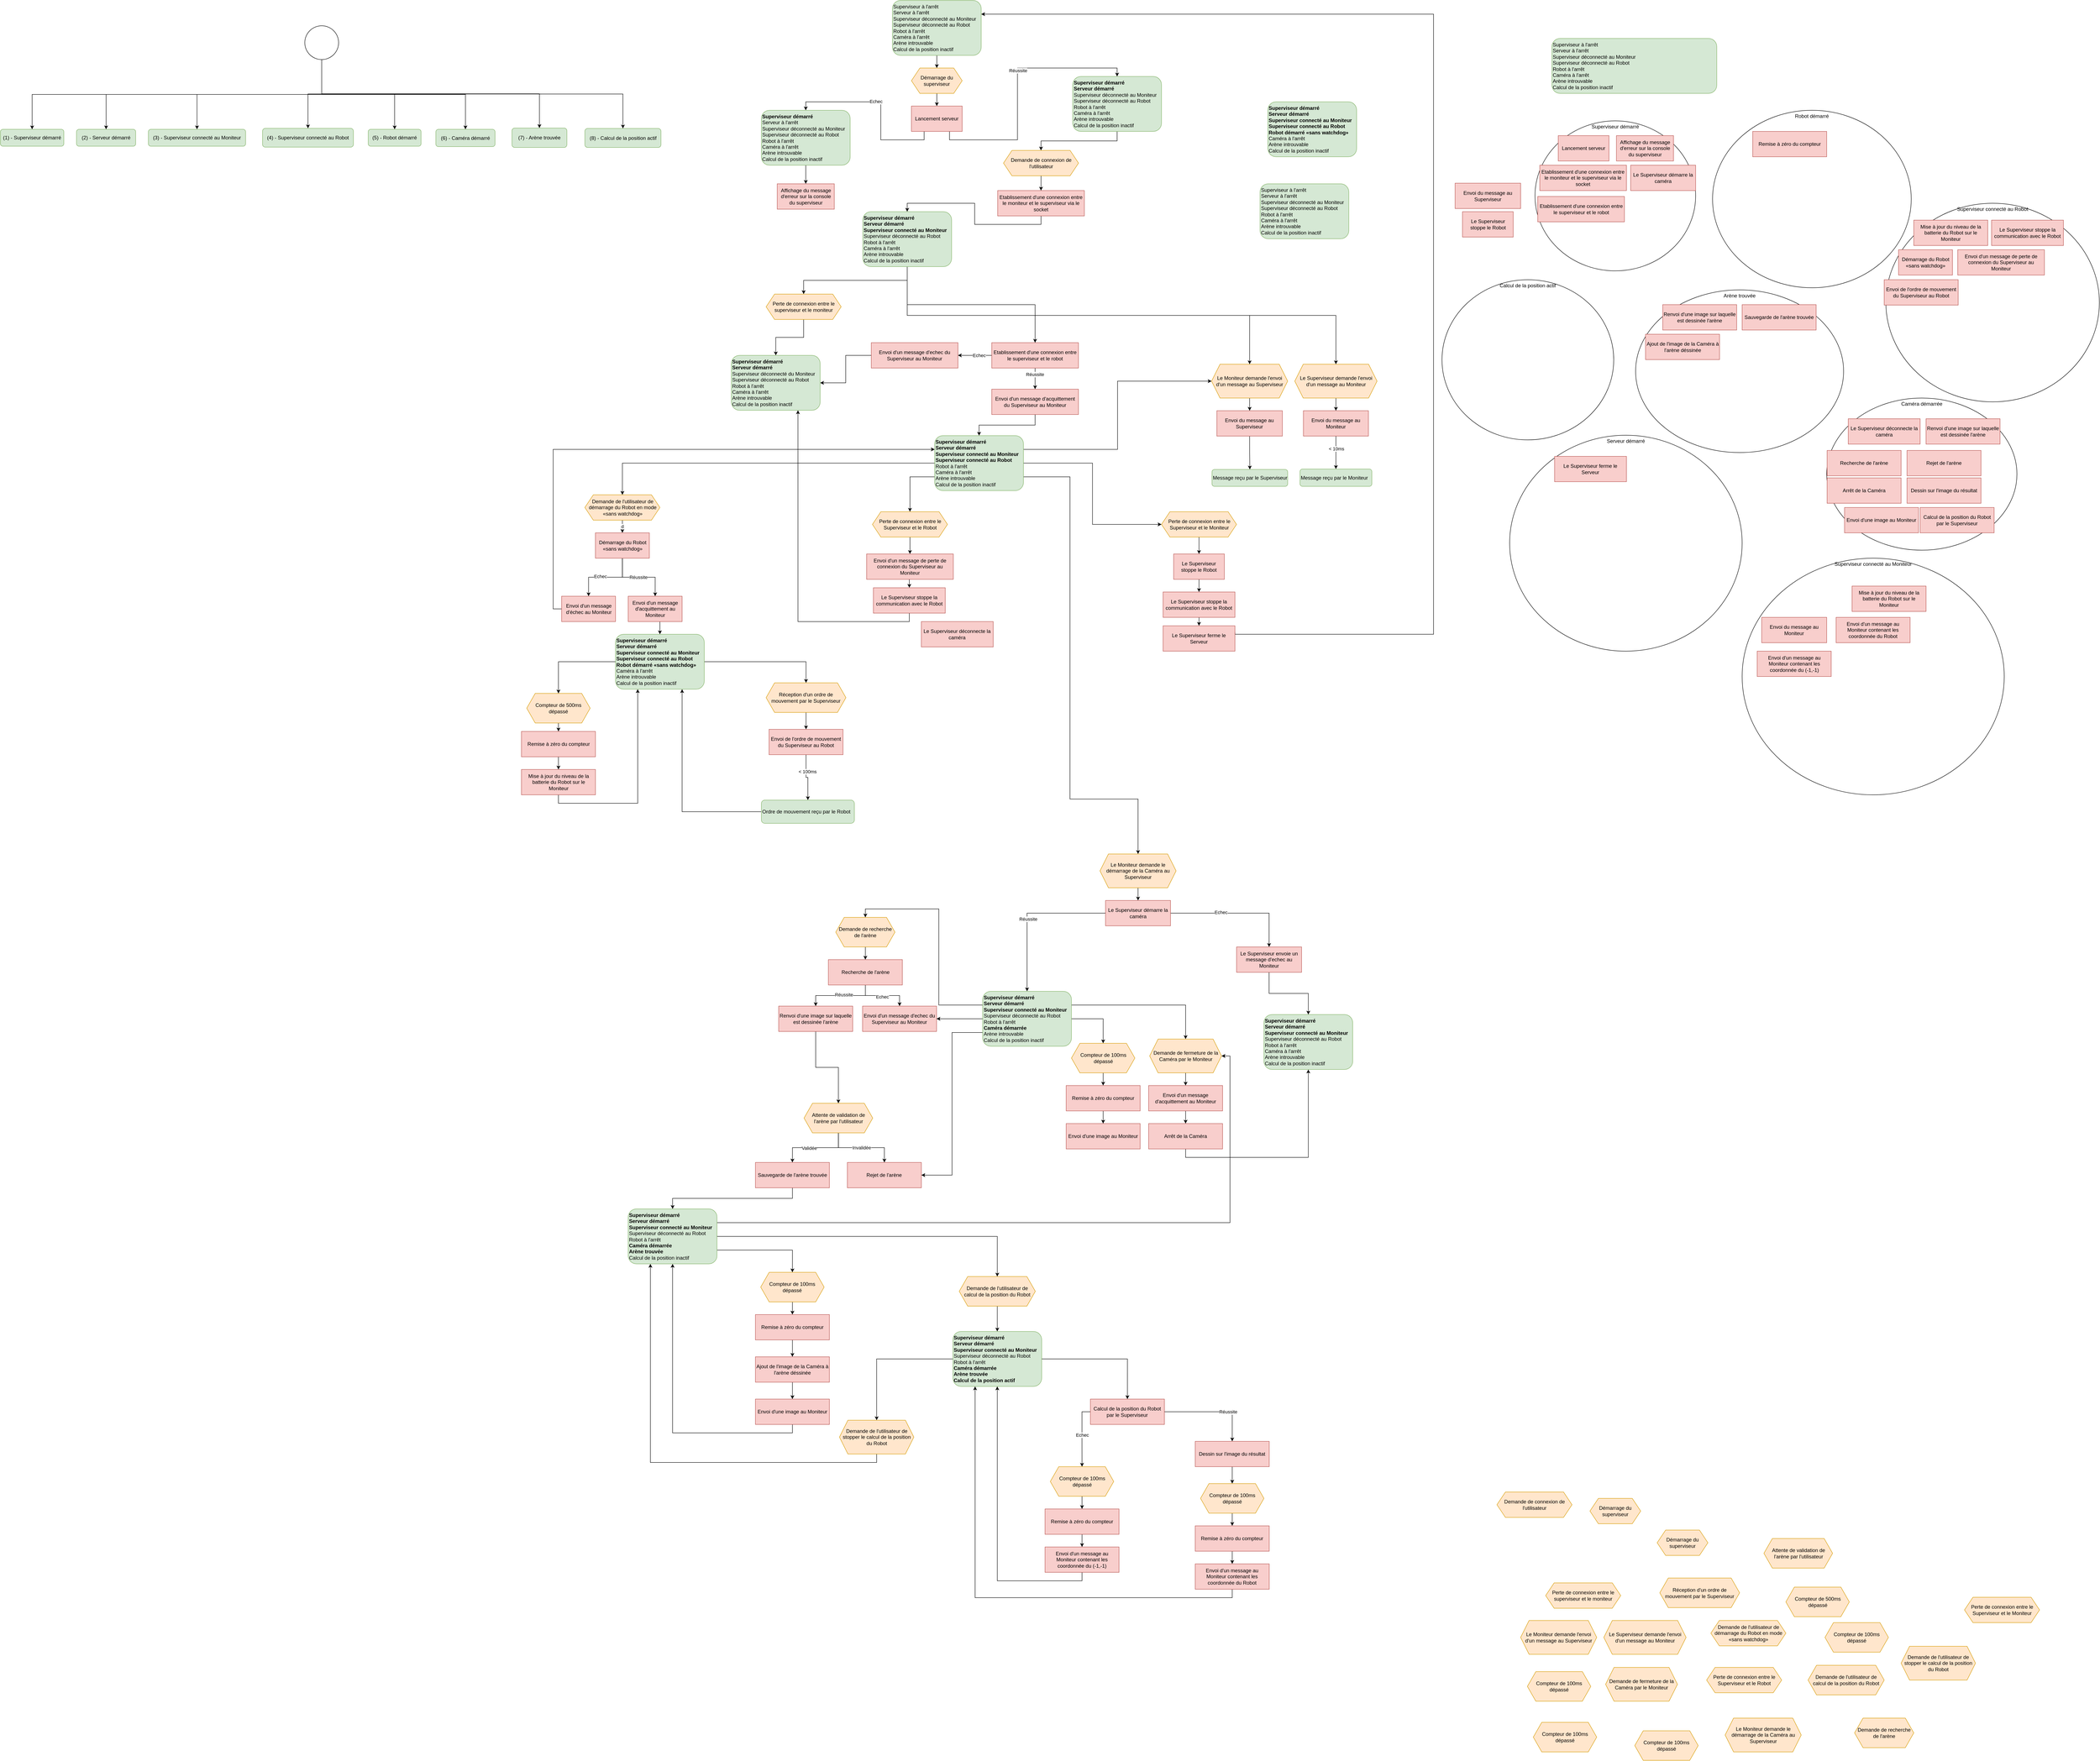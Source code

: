 <mxfile version="26.0.16">
  <diagram name="Page-1" id="XHTN5kzYnImK7OnvFEYw">
    <mxGraphModel dx="4687" dy="1286" grid="1" gridSize="10" guides="1" tooltips="1" connect="1" arrows="1" fold="1" page="1" pageScale="1" pageWidth="827" pageHeight="1169" math="0" shadow="0">
      <root>
        <mxCell id="0" />
        <mxCell id="1" parent="0" />
        <mxCell id="Qe1Y0xLzrqb8hRjtxMjF-5" style="edgeStyle=orthogonalEdgeStyle;rounded=0;orthogonalLoop=1;jettySize=auto;html=1;exitX=0.5;exitY=1;exitDx=0;exitDy=0;entryX=0.5;entryY=0;entryDx=0;entryDy=0;" parent="1" source="23mjy17fRcE4jYMLpG1k-12" target="Qe1Y0xLzrqb8hRjtxMjF-3" edge="1">
          <mxGeometry relative="1" as="geometry">
            <mxPoint x="295" y="230.0" as="sourcePoint" />
          </mxGeometry>
        </mxCell>
        <mxCell id="Qe1Y0xLzrqb8hRjtxMjF-6" style="edgeStyle=orthogonalEdgeStyle;rounded=0;orthogonalLoop=1;jettySize=auto;html=1;exitX=0.5;exitY=1;exitDx=0;exitDy=0;entryX=0.5;entryY=0;entryDx=0;entryDy=0;" parent="1" source="Qe1Y0xLzrqb8hRjtxMjF-3" target="Qe1Y0xLzrqb8hRjtxMjF-4" edge="1">
          <mxGeometry relative="1" as="geometry" />
        </mxCell>
        <mxCell id="Qe1Y0xLzrqb8hRjtxMjF-3" value="Démarrage du superviseur" style="shape=hexagon;perimeter=hexagonPerimeter2;whiteSpace=wrap;html=1;fixedSize=1;fillColor=#ffe6cc;strokeColor=#d79b00;" parent="1" vertex="1">
          <mxGeometry x="235" y="250" width="120" height="60" as="geometry" />
        </mxCell>
        <mxCell id="Qe1Y0xLzrqb8hRjtxMjF-9" style="edgeStyle=orthogonalEdgeStyle;rounded=0;orthogonalLoop=1;jettySize=auto;html=1;exitX=0.25;exitY=1;exitDx=0;exitDy=0;entryX=0.5;entryY=0;entryDx=0;entryDy=0;" parent="1" source="Qe1Y0xLzrqb8hRjtxMjF-4" target="23mjy17fRcE4jYMLpG1k-13" edge="1">
          <mxGeometry relative="1" as="geometry">
            <mxPoint x="205" y="470" as="targetPoint" />
          </mxGeometry>
        </mxCell>
        <mxCell id="Qe1Y0xLzrqb8hRjtxMjF-12" value="Echec" style="edgeLabel;html=1;align=center;verticalAlign=middle;resizable=0;points=[];" parent="Qe1Y0xLzrqb8hRjtxMjF-9" vertex="1" connectable="0">
          <mxGeometry x="0.092" y="-1" relative="1" as="geometry">
            <mxPoint as="offset" />
          </mxGeometry>
        </mxCell>
        <mxCell id="Qe1Y0xLzrqb8hRjtxMjF-11" style="edgeStyle=orthogonalEdgeStyle;rounded=0;orthogonalLoop=1;jettySize=auto;html=1;exitX=0.75;exitY=1;exitDx=0;exitDy=0;entryX=0.5;entryY=0;entryDx=0;entryDy=0;" parent="1" source="Qe1Y0xLzrqb8hRjtxMjF-4" target="23mjy17fRcE4jYMLpG1k-15" edge="1">
          <mxGeometry relative="1" as="geometry">
            <mxPoint x="395" y="470" as="targetPoint" />
          </mxGeometry>
        </mxCell>
        <mxCell id="Qe1Y0xLzrqb8hRjtxMjF-13" value="Réussite" style="edgeLabel;html=1;align=center;verticalAlign=middle;resizable=0;points=[];" parent="Qe1Y0xLzrqb8hRjtxMjF-11" vertex="1" connectable="0">
          <mxGeometry x="0.143" y="-1" relative="1" as="geometry">
            <mxPoint y="1" as="offset" />
          </mxGeometry>
        </mxCell>
        <mxCell id="Qe1Y0xLzrqb8hRjtxMjF-4" value="Lancement serveur" style="rounded=0;whiteSpace=wrap;html=1;fillColor=#f8cecc;strokeColor=#b85450;" parent="1" vertex="1">
          <mxGeometry x="235" y="340" width="120" height="60" as="geometry" />
        </mxCell>
        <mxCell id="Qe1Y0xLzrqb8hRjtxMjF-18" style="edgeStyle=orthogonalEdgeStyle;rounded=0;orthogonalLoop=1;jettySize=auto;html=1;exitX=0.5;exitY=1;exitDx=0;exitDy=0;entryX=0.5;entryY=0;entryDx=0;entryDy=0;" parent="1" source="23mjy17fRcE4jYMLpG1k-15" target="Qe1Y0xLzrqb8hRjtxMjF-16" edge="1">
          <mxGeometry relative="1" as="geometry">
            <mxPoint x="541.5" y="410" as="sourcePoint" />
          </mxGeometry>
        </mxCell>
        <mxCell id="Qe1Y0xLzrqb8hRjtxMjF-26" value="" style="edgeStyle=orthogonalEdgeStyle;rounded=0;orthogonalLoop=1;jettySize=auto;html=1;" parent="1" source="Qe1Y0xLzrqb8hRjtxMjF-16" target="Qe1Y0xLzrqb8hRjtxMjF-25" edge="1">
          <mxGeometry relative="1" as="geometry" />
        </mxCell>
        <mxCell id="Qe1Y0xLzrqb8hRjtxMjF-16" value="Demande de connexion de l&#39;utilisateur" style="shape=hexagon;perimeter=hexagonPerimeter2;whiteSpace=wrap;html=1;fixedSize=1;fillColor=#ffe6cc;strokeColor=#d79b00;" parent="1" vertex="1">
          <mxGeometry x="452.75" y="445" width="177.5" height="60" as="geometry" />
        </mxCell>
        <mxCell id="Qe1Y0xLzrqb8hRjtxMjF-33" style="edgeStyle=orthogonalEdgeStyle;rounded=0;orthogonalLoop=1;jettySize=auto;html=1;exitX=0.5;exitY=1;exitDx=0;exitDy=0;entryX=0.5;entryY=0;entryDx=0;entryDy=0;" parent="1" source="Qe1Y0xLzrqb8hRjtxMjF-25" target="23mjy17fRcE4jYMLpG1k-16" edge="1">
          <mxGeometry relative="1" as="geometry">
            <mxPoint x="395" y="770" as="targetPoint" />
          </mxGeometry>
        </mxCell>
        <mxCell id="Qe1Y0xLzrqb8hRjtxMjF-25" value="Etablissement d&#39;une connexion entre le moniteur et le superviseur via le socket" style="rounded=0;whiteSpace=wrap;html=1;fillColor=#f8cecc;strokeColor=#b85450;" parent="1" vertex="1">
          <mxGeometry x="439" y="540" width="205" height="60" as="geometry" />
        </mxCell>
        <mxCell id="Qe1Y0xLzrqb8hRjtxMjF-27" value="Affichage du message d&#39;erreur sur la console du superviseur" style="rounded=0;whiteSpace=wrap;html=1;fillColor=#f8cecc;strokeColor=#b85450;" parent="1" vertex="1">
          <mxGeometry x="-82.5" y="524" width="135" height="60" as="geometry" />
        </mxCell>
        <mxCell id="Qe1Y0xLzrqb8hRjtxMjF-38" style="edgeStyle=orthogonalEdgeStyle;rounded=0;orthogonalLoop=1;jettySize=auto;html=1;exitX=0.5;exitY=1;exitDx=0;exitDy=0;entryX=0.5;entryY=0;entryDx=0;entryDy=0;" parent="1" source="Qe1Y0xLzrqb8hRjtxMjF-36" target="Qe1Y0xLzrqb8hRjtxMjF-49" edge="1">
          <mxGeometry relative="1" as="geometry">
            <mxPoint x="565" y="1050" as="targetPoint" />
          </mxGeometry>
        </mxCell>
        <mxCell id="Qe1Y0xLzrqb8hRjtxMjF-45" value="Réussite" style="edgeLabel;html=1;align=center;verticalAlign=middle;resizable=0;points=[];" parent="Qe1Y0xLzrqb8hRjtxMjF-38" vertex="1" connectable="0">
          <mxGeometry x="-0.404" y="-1" relative="1" as="geometry">
            <mxPoint as="offset" />
          </mxGeometry>
        </mxCell>
        <mxCell id="Qe1Y0xLzrqb8hRjtxMjF-47" style="edgeStyle=orthogonalEdgeStyle;rounded=0;orthogonalLoop=1;jettySize=auto;html=1;exitX=0;exitY=0.5;exitDx=0;exitDy=0;entryX=1;entryY=0.5;entryDx=0;entryDy=0;" parent="1" source="Qe1Y0xLzrqb8hRjtxMjF-36" target="Qe1Y0xLzrqb8hRjtxMjF-50" edge="1">
          <mxGeometry relative="1" as="geometry" />
        </mxCell>
        <mxCell id="Qe1Y0xLzrqb8hRjtxMjF-48" value="Echec" style="edgeLabel;html=1;align=center;verticalAlign=middle;resizable=0;points=[];" parent="Qe1Y0xLzrqb8hRjtxMjF-47" vertex="1" connectable="0">
          <mxGeometry x="-0.241" relative="1" as="geometry">
            <mxPoint as="offset" />
          </mxGeometry>
        </mxCell>
        <mxCell id="Qe1Y0xLzrqb8hRjtxMjF-36" value="Etablissement d&#39;une connexion entre le superviseur et le robot" style="rounded=0;whiteSpace=wrap;html=1;fillColor=#f8cecc;strokeColor=#b85450;" parent="1" vertex="1">
          <mxGeometry x="425" y="900" width="205" height="60" as="geometry" />
        </mxCell>
        <mxCell id="Qe1Y0xLzrqb8hRjtxMjF-42" style="edgeStyle=orthogonalEdgeStyle;rounded=0;orthogonalLoop=1;jettySize=auto;html=1;exitX=0.5;exitY=1;exitDx=0;exitDy=0;entryX=0.5;entryY=0;entryDx=0;entryDy=0;" parent="1" source="Qe1Y0xLzrqb8hRjtxMjF-39" target="23mjy17fRcE4jYMLpG1k-21" edge="1">
          <mxGeometry relative="1" as="geometry">
            <mxPoint x="-20" y="880" as="targetPoint" />
          </mxGeometry>
        </mxCell>
        <mxCell id="Qe1Y0xLzrqb8hRjtxMjF-39" value="Perte de connexion entre le superviseur et le moniteur" style="shape=hexagon;perimeter=hexagonPerimeter2;whiteSpace=wrap;html=1;fixedSize=1;fillColor=#ffe6cc;strokeColor=#d79b00;" parent="1" vertex="1">
          <mxGeometry x="-108.75" y="785" width="177.5" height="60" as="geometry" />
        </mxCell>
        <mxCell id="23mjy17fRcE4jYMLpG1k-28" style="edgeStyle=orthogonalEdgeStyle;rounded=0;orthogonalLoop=1;jettySize=auto;html=1;exitX=0.5;exitY=1;exitDx=0;exitDy=0;entryX=0.5;entryY=0;entryDx=0;entryDy=0;" parent="1" source="Qe1Y0xLzrqb8hRjtxMjF-49" target="23mjy17fRcE4jYMLpG1k-27" edge="1">
          <mxGeometry relative="1" as="geometry" />
        </mxCell>
        <mxCell id="Qe1Y0xLzrqb8hRjtxMjF-49" value="Envoi d&#39;un message d&#39;acquittement du Superviseur au Moniteur" style="rounded=0;whiteSpace=wrap;html=1;fillColor=#f8cecc;strokeColor=#b85450;" parent="1" vertex="1">
          <mxGeometry x="425" y="1010" width="205" height="60" as="geometry" />
        </mxCell>
        <mxCell id="23mjy17fRcE4jYMLpG1k-22" style="edgeStyle=orthogonalEdgeStyle;rounded=0;orthogonalLoop=1;jettySize=auto;html=1;exitX=0;exitY=0.5;exitDx=0;exitDy=0;entryX=1;entryY=0.5;entryDx=0;entryDy=0;" parent="1" source="Qe1Y0xLzrqb8hRjtxMjF-50" target="23mjy17fRcE4jYMLpG1k-21" edge="1">
          <mxGeometry relative="1" as="geometry" />
        </mxCell>
        <mxCell id="Qe1Y0xLzrqb8hRjtxMjF-50" value="Envoi d&#39;un message d&#39;echec du Superviseur au Moniteur" style="rounded=0;whiteSpace=wrap;html=1;fillColor=#f8cecc;strokeColor=#b85450;" parent="1" vertex="1">
          <mxGeometry x="140" y="900" width="205" height="60" as="geometry" />
        </mxCell>
        <mxCell id="Qe1Y0xLzrqb8hRjtxMjF-57" style="edgeStyle=orthogonalEdgeStyle;rounded=0;orthogonalLoop=1;jettySize=auto;html=1;exitX=0.5;exitY=1;exitDx=0;exitDy=0;entryX=0.5;entryY=0;entryDx=0;entryDy=0;" parent="1" source="Qe1Y0xLzrqb8hRjtxMjF-54" target="Qe1Y0xLzrqb8hRjtxMjF-56" edge="1">
          <mxGeometry relative="1" as="geometry" />
        </mxCell>
        <mxCell id="Qe1Y0xLzrqb8hRjtxMjF-54" value="Perte de connexion entre le Superviseur et le Moniteur" style="shape=hexagon;perimeter=hexagonPerimeter2;whiteSpace=wrap;html=1;fixedSize=1;fillColor=#ffe6cc;strokeColor=#d79b00;" parent="1" vertex="1">
          <mxGeometry x="826.5" y="1300" width="177.5" height="60" as="geometry" />
        </mxCell>
        <mxCell id="Qe1Y0xLzrqb8hRjtxMjF-59" style="edgeStyle=orthogonalEdgeStyle;rounded=0;orthogonalLoop=1;jettySize=auto;html=1;exitX=0.5;exitY=1;exitDx=0;exitDy=0;entryX=0.5;entryY=0;entryDx=0;entryDy=0;" parent="1" source="Qe1Y0xLzrqb8hRjtxMjF-56" target="Qe1Y0xLzrqb8hRjtxMjF-58" edge="1">
          <mxGeometry relative="1" as="geometry" />
        </mxCell>
        <mxCell id="Qe1Y0xLzrqb8hRjtxMjF-56" value="Le Superviseur stoppe le Robot" style="rounded=0;whiteSpace=wrap;html=1;fillColor=#f8cecc;strokeColor=#b85450;" parent="1" vertex="1">
          <mxGeometry x="855.25" y="1400" width="120" height="60" as="geometry" />
        </mxCell>
        <mxCell id="Qe1Y0xLzrqb8hRjtxMjF-61" style="edgeStyle=orthogonalEdgeStyle;rounded=0;orthogonalLoop=1;jettySize=auto;html=1;exitX=0.5;exitY=1;exitDx=0;exitDy=0;entryX=0.5;entryY=0;entryDx=0;entryDy=0;" parent="1" source="Qe1Y0xLzrqb8hRjtxMjF-58" target="Qe1Y0xLzrqb8hRjtxMjF-60" edge="1">
          <mxGeometry relative="1" as="geometry" />
        </mxCell>
        <mxCell id="Qe1Y0xLzrqb8hRjtxMjF-58" value="Le Superviseur stoppe la communication avec le Robot" style="rounded=0;whiteSpace=wrap;html=1;fillColor=#f8cecc;strokeColor=#b85450;" parent="1" vertex="1">
          <mxGeometry x="830.25" y="1490" width="170" height="60" as="geometry" />
        </mxCell>
        <mxCell id="23mjy17fRcE4jYMLpG1k-84" style="edgeStyle=orthogonalEdgeStyle;rounded=0;orthogonalLoop=1;jettySize=auto;html=1;exitX=1;exitY=0.25;exitDx=0;exitDy=0;entryX=1;entryY=0.25;entryDx=0;entryDy=0;" parent="1" source="Qe1Y0xLzrqb8hRjtxMjF-60" target="23mjy17fRcE4jYMLpG1k-12" edge="1">
          <mxGeometry relative="1" as="geometry">
            <Array as="points">
              <mxPoint x="1000" y="1590" />
              <mxPoint x="1470" y="1590" />
              <mxPoint x="1470" y="123" />
            </Array>
          </mxGeometry>
        </mxCell>
        <mxCell id="Qe1Y0xLzrqb8hRjtxMjF-60" value="Le Superviseur ferme le Serveur" style="rounded=0;whiteSpace=wrap;html=1;fillColor=#f8cecc;strokeColor=#b85450;" parent="1" vertex="1">
          <mxGeometry x="830.25" y="1570" width="170" height="60" as="geometry" />
        </mxCell>
        <mxCell id="Qe1Y0xLzrqb8hRjtxMjF-62" value="Le Superviseur déconnecte la caméra" style="rounded=0;whiteSpace=wrap;html=1;fillColor=#f8cecc;strokeColor=#b85450;" parent="1" vertex="1">
          <mxGeometry x="258.45" y="1560" width="170" height="60" as="geometry" />
        </mxCell>
        <mxCell id="qMzfDePN9Y0MsexY5Q6C-4" style="edgeStyle=orthogonalEdgeStyle;rounded=0;orthogonalLoop=1;jettySize=auto;html=1;exitX=0.5;exitY=1;exitDx=0;exitDy=0;entryX=0.5;entryY=0;entryDx=0;entryDy=0;" parent="1" source="qMzfDePN9Y0MsexY5Q6C-1" target="qMzfDePN9Y0MsexY5Q6C-5" edge="1">
          <mxGeometry relative="1" as="geometry">
            <mxPoint x="162.5" y="1440" as="targetPoint" />
          </mxGeometry>
        </mxCell>
        <mxCell id="qMzfDePN9Y0MsexY5Q6C-1" value="Perte de connexion entre le Superviseur et le Robot" style="shape=hexagon;perimeter=hexagonPerimeter2;whiteSpace=wrap;html=1;fixedSize=1;fillColor=#ffe6cc;strokeColor=#d79b00;" parent="1" vertex="1">
          <mxGeometry x="142.75" y="1300" width="177.5" height="60" as="geometry" />
        </mxCell>
        <mxCell id="qMzfDePN9Y0MsexY5Q6C-7" style="edgeStyle=orthogonalEdgeStyle;rounded=0;orthogonalLoop=1;jettySize=auto;html=1;exitX=0.5;exitY=1;exitDx=0;exitDy=0;entryX=0.5;entryY=0;entryDx=0;entryDy=0;" parent="1" source="qMzfDePN9Y0MsexY5Q6C-5" target="qMzfDePN9Y0MsexY5Q6C-6" edge="1">
          <mxGeometry relative="1" as="geometry" />
        </mxCell>
        <mxCell id="qMzfDePN9Y0MsexY5Q6C-5" value="Envoi d&#39;un message de perte de connexion du Superviseur au Moniteur" style="rounded=0;whiteSpace=wrap;html=1;fillColor=#f8cecc;strokeColor=#b85450;" parent="1" vertex="1">
          <mxGeometry x="129" y="1400" width="205" height="60" as="geometry" />
        </mxCell>
        <mxCell id="23mjy17fRcE4jYMLpG1k-45" style="edgeStyle=orthogonalEdgeStyle;rounded=0;orthogonalLoop=1;jettySize=auto;html=1;exitX=0.5;exitY=1;exitDx=0;exitDy=0;entryX=0.75;entryY=1;entryDx=0;entryDy=0;" parent="1" source="qMzfDePN9Y0MsexY5Q6C-6" target="23mjy17fRcE4jYMLpG1k-21" edge="1">
          <mxGeometry relative="1" as="geometry" />
        </mxCell>
        <mxCell id="qMzfDePN9Y0MsexY5Q6C-6" value="Le Superviseur stoppe la communication avec le Robot" style="rounded=0;whiteSpace=wrap;html=1;fillColor=#f8cecc;strokeColor=#b85450;" parent="1" vertex="1">
          <mxGeometry x="145" y="1480" width="170" height="60" as="geometry" />
        </mxCell>
        <mxCell id="qMzfDePN9Y0MsexY5Q6C-13" value="d" style="edgeStyle=orthogonalEdgeStyle;rounded=0;orthogonalLoop=1;jettySize=auto;html=1;exitX=0.5;exitY=1;exitDx=0;exitDy=0;entryX=0.5;entryY=0;entryDx=0;entryDy=0;" parent="1" source="qMzfDePN9Y0MsexY5Q6C-9" target="qMzfDePN9Y0MsexY5Q6C-12" edge="1">
          <mxGeometry relative="1" as="geometry" />
        </mxCell>
        <mxCell id="qMzfDePN9Y0MsexY5Q6C-9" value="Demande de l&#39;utilisateur de démarrage du Robot en mode «sans watchdog»" style="shape=hexagon;perimeter=hexagonPerimeter2;whiteSpace=wrap;html=1;fixedSize=1;fillColor=#ffe6cc;strokeColor=#d79b00;" parent="1" vertex="1">
          <mxGeometry x="-537.5" y="1260" width="177.5" height="60" as="geometry" />
        </mxCell>
        <mxCell id="qMzfDePN9Y0MsexY5Q6C-16" style="edgeStyle=orthogonalEdgeStyle;rounded=0;orthogonalLoop=1;jettySize=auto;html=1;exitX=0.5;exitY=1;exitDx=0;exitDy=0;entryX=0.5;entryY=0;entryDx=0;entryDy=0;" parent="1" source="qMzfDePN9Y0MsexY5Q6C-12" target="qMzfDePN9Y0MsexY5Q6C-22" edge="1">
          <mxGeometry relative="1" as="geometry">
            <mxPoint x="-335" y="1530" as="targetPoint" />
          </mxGeometry>
        </mxCell>
        <mxCell id="qMzfDePN9Y0MsexY5Q6C-18" value="Réussite" style="edgeLabel;html=1;align=center;verticalAlign=middle;resizable=0;points=[];" parent="qMzfDePN9Y0MsexY5Q6C-16" vertex="1" connectable="0">
          <mxGeometry x="-0.259" y="4" relative="1" as="geometry">
            <mxPoint x="20" y="4" as="offset" />
          </mxGeometry>
        </mxCell>
        <mxCell id="qMzfDePN9Y0MsexY5Q6C-20" style="edgeStyle=orthogonalEdgeStyle;rounded=0;orthogonalLoop=1;jettySize=auto;html=1;exitX=0.5;exitY=1;exitDx=0;exitDy=0;entryX=0.5;entryY=0;entryDx=0;entryDy=0;" parent="1" source="qMzfDePN9Y0MsexY5Q6C-12" target="qMzfDePN9Y0MsexY5Q6C-19" edge="1">
          <mxGeometry relative="1" as="geometry" />
        </mxCell>
        <mxCell id="qMzfDePN9Y0MsexY5Q6C-21" value="Echec" style="edgeLabel;html=1;align=center;verticalAlign=middle;resizable=0;points=[];" parent="qMzfDePN9Y0MsexY5Q6C-20" vertex="1" connectable="0">
          <mxGeometry x="0.147" y="-2" relative="1" as="geometry">
            <mxPoint as="offset" />
          </mxGeometry>
        </mxCell>
        <mxCell id="qMzfDePN9Y0MsexY5Q6C-12" value="Démarrage du Robot «sans watchdog»" style="rounded=0;whiteSpace=wrap;html=1;fillColor=#f8cecc;strokeColor=#b85450;" parent="1" vertex="1">
          <mxGeometry x="-512.5" y="1350" width="127.5" height="60" as="geometry" />
        </mxCell>
        <mxCell id="23mjy17fRcE4jYMLpG1k-34" style="edgeStyle=orthogonalEdgeStyle;rounded=0;orthogonalLoop=1;jettySize=auto;html=1;exitX=0;exitY=0.5;exitDx=0;exitDy=0;entryX=0;entryY=0.25;entryDx=0;entryDy=0;" parent="1" source="qMzfDePN9Y0MsexY5Q6C-19" target="23mjy17fRcE4jYMLpG1k-27" edge="1">
          <mxGeometry relative="1" as="geometry" />
        </mxCell>
        <mxCell id="qMzfDePN9Y0MsexY5Q6C-19" value="Envoi d&#39;un message d&#39;échec au Moniteur" style="rounded=0;whiteSpace=wrap;html=1;fillColor=#f8cecc;strokeColor=#b85450;" parent="1" vertex="1">
          <mxGeometry x="-592.5" y="1500" width="127.5" height="60" as="geometry" />
        </mxCell>
        <mxCell id="23mjy17fRcE4jYMLpG1k-35" style="edgeStyle=orthogonalEdgeStyle;rounded=0;orthogonalLoop=1;jettySize=auto;html=1;exitX=0.5;exitY=1;exitDx=0;exitDy=0;entryX=0.5;entryY=0;entryDx=0;entryDy=0;" parent="1" source="qMzfDePN9Y0MsexY5Q6C-22" target="23mjy17fRcE4jYMLpG1k-33" edge="1">
          <mxGeometry relative="1" as="geometry" />
        </mxCell>
        <mxCell id="qMzfDePN9Y0MsexY5Q6C-22" value="Envoi d&#39;un message d&#39;acquittement au Moniteur" style="rounded=0;whiteSpace=wrap;html=1;fillColor=#f8cecc;strokeColor=#b85450;" parent="1" vertex="1">
          <mxGeometry x="-435" y="1500" width="127.5" height="60" as="geometry" />
        </mxCell>
        <mxCell id="qMzfDePN9Y0MsexY5Q6C-34" style="edgeStyle=orthogonalEdgeStyle;rounded=0;orthogonalLoop=1;jettySize=auto;html=1;exitX=0.5;exitY=1;exitDx=0;exitDy=0;entryX=0.5;entryY=0;entryDx=0;entryDy=0;" parent="1" source="qMzfDePN9Y0MsexY5Q6C-27" target="qMzfDePN9Y0MsexY5Q6C-33" edge="1">
          <mxGeometry relative="1" as="geometry" />
        </mxCell>
        <mxCell id="qMzfDePN9Y0MsexY5Q6C-27" value="Réception d&#39;un ordre de mouvement par le Superviseur" style="shape=hexagon;perimeter=hexagonPerimeter2;whiteSpace=wrap;html=1;fixedSize=1;fillColor=#ffe6cc;strokeColor=#d79b00;" parent="1" vertex="1">
          <mxGeometry x="-108.75" y="1705" width="188.75" height="70" as="geometry" />
        </mxCell>
        <mxCell id="23mjy17fRcE4jYMLpG1k-39" style="edgeStyle=orthogonalEdgeStyle;rounded=0;orthogonalLoop=1;jettySize=auto;html=1;exitX=0.5;exitY=1;exitDx=0;exitDy=0;entryX=0.5;entryY=0;entryDx=0;entryDy=0;" parent="1" source="qMzfDePN9Y0MsexY5Q6C-33" target="23mjy17fRcE4jYMLpG1k-37" edge="1">
          <mxGeometry relative="1" as="geometry" />
        </mxCell>
        <mxCell id="23mjy17fRcE4jYMLpG1k-40" value="&amp;lt; 100ms" style="edgeLabel;html=1;align=center;verticalAlign=middle;resizable=0;points=[];" parent="23mjy17fRcE4jYMLpG1k-39" vertex="1" connectable="0">
          <mxGeometry x="-0.287" y="3" relative="1" as="geometry">
            <mxPoint as="offset" />
          </mxGeometry>
        </mxCell>
        <mxCell id="qMzfDePN9Y0MsexY5Q6C-33" value="Envoi de l&#39;ordre de mouvement du Superviseur au Robot" style="rounded=0;whiteSpace=wrap;html=1;fillColor=#f8cecc;strokeColor=#b85450;" parent="1" vertex="1">
          <mxGeometry x="-101.88" y="1815" width="175" height="60" as="geometry" />
        </mxCell>
        <mxCell id="qMzfDePN9Y0MsexY5Q6C-42" style="edgeStyle=orthogonalEdgeStyle;rounded=0;orthogonalLoop=1;jettySize=auto;html=1;exitX=0.5;exitY=1;exitDx=0;exitDy=0;entryX=0.5;entryY=0;entryDx=0;entryDy=0;" parent="1" source="qMzfDePN9Y0MsexY5Q6C-40" target="qMzfDePN9Y0MsexY5Q6C-41" edge="1">
          <mxGeometry relative="1" as="geometry" />
        </mxCell>
        <mxCell id="qMzfDePN9Y0MsexY5Q6C-40" value="Compteur de 500ms dépassé" style="shape=hexagon;perimeter=hexagonPerimeter2;whiteSpace=wrap;html=1;fixedSize=1;fillColor=#ffe6cc;strokeColor=#d79b00;" parent="1" vertex="1">
          <mxGeometry x="-675" y="1730" width="150" height="70" as="geometry" />
        </mxCell>
        <mxCell id="qMzfDePN9Y0MsexY5Q6C-44" style="edgeStyle=orthogonalEdgeStyle;rounded=0;orthogonalLoop=1;jettySize=auto;html=1;exitX=0.5;exitY=1;exitDx=0;exitDy=0;entryX=0.5;entryY=0;entryDx=0;entryDy=0;" parent="1" source="qMzfDePN9Y0MsexY5Q6C-41" target="qMzfDePN9Y0MsexY5Q6C-43" edge="1">
          <mxGeometry relative="1" as="geometry" />
        </mxCell>
        <mxCell id="qMzfDePN9Y0MsexY5Q6C-41" value="Remise à zéro du compteur" style="rounded=0;whiteSpace=wrap;html=1;fillColor=#f8cecc;strokeColor=#b85450;" parent="1" vertex="1">
          <mxGeometry x="-687.5" y="1820" width="175" height="60" as="geometry" />
        </mxCell>
        <mxCell id="23mjy17fRcE4jYMLpG1k-44" style="edgeStyle=orthogonalEdgeStyle;rounded=0;orthogonalLoop=1;jettySize=auto;html=1;exitX=0.5;exitY=1;exitDx=0;exitDy=0;entryX=0.25;entryY=1;entryDx=0;entryDy=0;" parent="1" source="qMzfDePN9Y0MsexY5Q6C-43" target="23mjy17fRcE4jYMLpG1k-33" edge="1">
          <mxGeometry relative="1" as="geometry" />
        </mxCell>
        <mxCell id="qMzfDePN9Y0MsexY5Q6C-43" value="Mise à jour du niveau de la batterie du Robot sur le Moniteur" style="rounded=0;whiteSpace=wrap;html=1;fillColor=#f8cecc;strokeColor=#b85450;" parent="1" vertex="1">
          <mxGeometry x="-687.5" y="1910" width="175" height="60" as="geometry" />
        </mxCell>
        <mxCell id="qMzfDePN9Y0MsexY5Q6C-47" style="edgeStyle=orthogonalEdgeStyle;rounded=0;orthogonalLoop=1;jettySize=auto;html=1;exitX=0.5;exitY=1;exitDx=0;exitDy=0;entryX=0.5;entryY=0;entryDx=0;entryDy=0;" parent="1" source="qMzfDePN9Y0MsexY5Q6C-49" target="23mjy17fRcE4jYMLpG1k-25" edge="1">
          <mxGeometry relative="1" as="geometry">
            <mxPoint x="1241.7" y="1180" as="targetPoint" />
          </mxGeometry>
        </mxCell>
        <mxCell id="qMzfDePN9Y0MsexY5Q6C-48" value="&amp;lt; 10ms" style="edgeLabel;html=1;align=center;verticalAlign=middle;resizable=0;points=[];" parent="qMzfDePN9Y0MsexY5Q6C-47" vertex="1" connectable="0">
          <mxGeometry x="-0.231" y="1" relative="1" as="geometry">
            <mxPoint as="offset" />
          </mxGeometry>
        </mxCell>
        <mxCell id="qMzfDePN9Y0MsexY5Q6C-49" value="Envoi du message au Moniteur" style="rounded=0;whiteSpace=wrap;html=1;fillColor=#f8cecc;strokeColor=#b85450;" parent="1" vertex="1">
          <mxGeometry x="1162.2" y="1061" width="153.75" height="60" as="geometry" />
        </mxCell>
        <mxCell id="qMzfDePN9Y0MsexY5Q6C-51" style="edgeStyle=orthogonalEdgeStyle;rounded=0;orthogonalLoop=1;jettySize=auto;html=1;exitX=0.5;exitY=1;exitDx=0;exitDy=0;entryX=0.5;entryY=0;entryDx=0;entryDy=0;" parent="1" source="qMzfDePN9Y0MsexY5Q6C-52" target="23mjy17fRcE4jYMLpG1k-24" edge="1">
          <mxGeometry relative="1" as="geometry">
            <mxPoint x="1034.95" y="1171" as="targetPoint" />
          </mxGeometry>
        </mxCell>
        <mxCell id="qMzfDePN9Y0MsexY5Q6C-52" value="Envoi du message au Superviseur" style="rounded=0;whiteSpace=wrap;html=1;fillColor=#f8cecc;strokeColor=#b85450;" parent="1" vertex="1">
          <mxGeometry x="957.45" y="1061" width="155" height="60" as="geometry" />
        </mxCell>
        <mxCell id="qMzfDePN9Y0MsexY5Q6C-60" style="edgeStyle=orthogonalEdgeStyle;rounded=0;orthogonalLoop=1;jettySize=auto;html=1;exitX=0.5;exitY=1;exitDx=0;exitDy=0;entryX=0.5;entryY=0;entryDx=0;entryDy=0;" parent="1" source="qMzfDePN9Y0MsexY5Q6C-56" target="qMzfDePN9Y0MsexY5Q6C-52" edge="1">
          <mxGeometry relative="1" as="geometry" />
        </mxCell>
        <mxCell id="qMzfDePN9Y0MsexY5Q6C-56" value="Le Moniteur demande l&#39;envoi d&#39;un message au Superviseur" style="shape=hexagon;perimeter=hexagonPerimeter2;whiteSpace=wrap;html=1;fixedSize=1;fillColor=#ffe6cc;strokeColor=#d79b00;" parent="1" vertex="1">
          <mxGeometry x="944.95" y="951" width="180" height="80" as="geometry" />
        </mxCell>
        <mxCell id="qMzfDePN9Y0MsexY5Q6C-61" style="edgeStyle=orthogonalEdgeStyle;rounded=0;orthogonalLoop=1;jettySize=auto;html=1;exitX=0.5;exitY=1;exitDx=0;exitDy=0;entryX=0.5;entryY=0;entryDx=0;entryDy=0;" parent="1" source="qMzfDePN9Y0MsexY5Q6C-57" target="qMzfDePN9Y0MsexY5Q6C-49" edge="1">
          <mxGeometry relative="1" as="geometry" />
        </mxCell>
        <mxCell id="qMzfDePN9Y0MsexY5Q6C-57" value="Le Superviseur demande l&#39;envoi d&#39;un message au Moniteur" style="shape=hexagon;perimeter=hexagonPerimeter2;whiteSpace=wrap;html=1;fixedSize=1;fillColor=#ffe6cc;strokeColor=#d79b00;" parent="1" vertex="1">
          <mxGeometry x="1141.76" y="951" width="194.62" height="80" as="geometry" />
        </mxCell>
        <mxCell id="qMzfDePN9Y0MsexY5Q6C-66" style="edgeStyle=orthogonalEdgeStyle;rounded=0;orthogonalLoop=1;jettySize=auto;html=1;exitX=0.5;exitY=1;exitDx=0;exitDy=0;entryX=0.5;entryY=0;entryDx=0;entryDy=0;" parent="1" source="qMzfDePN9Y0MsexY5Q6C-63" target="qMzfDePN9Y0MsexY5Q6C-65" edge="1">
          <mxGeometry relative="1" as="geometry" />
        </mxCell>
        <mxCell id="qMzfDePN9Y0MsexY5Q6C-63" value="Le Moniteur demande le démarrage de la Caméra au Superviseur" style="shape=hexagon;perimeter=hexagonPerimeter2;whiteSpace=wrap;html=1;fixedSize=1;fillColor=#ffe6cc;strokeColor=#d79b00;" parent="1" vertex="1">
          <mxGeometry x="681" y="2110" width="180" height="80" as="geometry" />
        </mxCell>
        <mxCell id="23mjy17fRcE4jYMLpG1k-75" style="edgeStyle=orthogonalEdgeStyle;rounded=0;orthogonalLoop=1;jettySize=auto;html=1;exitX=0;exitY=0.5;exitDx=0;exitDy=0;entryX=0.5;entryY=0;entryDx=0;entryDy=0;" parent="1" source="qMzfDePN9Y0MsexY5Q6C-65" target="23mjy17fRcE4jYMLpG1k-74" edge="1">
          <mxGeometry relative="1" as="geometry" />
        </mxCell>
        <mxCell id="23mjy17fRcE4jYMLpG1k-76" value="Réussite" style="edgeLabel;html=1;align=center;verticalAlign=middle;resizable=0;points=[];" parent="23mjy17fRcE4jYMLpG1k-75" vertex="1" connectable="0">
          <mxGeometry x="0.076" y="2" relative="1" as="geometry">
            <mxPoint as="offset" />
          </mxGeometry>
        </mxCell>
        <mxCell id="23mjy17fRcE4jYMLpG1k-77" style="edgeStyle=orthogonalEdgeStyle;rounded=0;orthogonalLoop=1;jettySize=auto;html=1;exitX=1;exitY=0.5;exitDx=0;exitDy=0;entryX=0.5;entryY=0;entryDx=0;entryDy=0;" parent="1" source="qMzfDePN9Y0MsexY5Q6C-65" target="qMzfDePN9Y0MsexY5Q6C-67" edge="1">
          <mxGeometry relative="1" as="geometry" />
        </mxCell>
        <mxCell id="23mjy17fRcE4jYMLpG1k-78" value="Echec" style="edgeLabel;html=1;align=center;verticalAlign=middle;resizable=0;points=[];" parent="23mjy17fRcE4jYMLpG1k-77" vertex="1" connectable="0">
          <mxGeometry x="-0.243" y="2" relative="1" as="geometry">
            <mxPoint as="offset" />
          </mxGeometry>
        </mxCell>
        <mxCell id="qMzfDePN9Y0MsexY5Q6C-65" value="Le Superviseur démarre la caméra" style="rounded=0;whiteSpace=wrap;html=1;fillColor=#f8cecc;strokeColor=#b85450;" parent="1" vertex="1">
          <mxGeometry x="694.13" y="2220" width="153.75" height="60" as="geometry" />
        </mxCell>
        <mxCell id="qMzfDePN9Y0MsexY5Q6C-74" style="edgeStyle=orthogonalEdgeStyle;rounded=0;orthogonalLoop=1;jettySize=auto;html=1;exitX=0.5;exitY=1;exitDx=0;exitDy=0;entryX=0.5;entryY=0;entryDx=0;entryDy=0;" parent="1" source="qMzfDePN9Y0MsexY5Q6C-67" target="23mjy17fRcE4jYMLpG1k-71" edge="1">
          <mxGeometry relative="1" as="geometry">
            <mxPoint x="1081" y="2430" as="targetPoint" />
          </mxGeometry>
        </mxCell>
        <mxCell id="qMzfDePN9Y0MsexY5Q6C-67" value="Le Superviseur envoie un message d&#39;echec au Moniteur" style="rounded=0;whiteSpace=wrap;html=1;fillColor=#f8cecc;strokeColor=#b85450;" parent="1" vertex="1">
          <mxGeometry x="1004.12" y="2330" width="153.75" height="60" as="geometry" />
        </mxCell>
        <mxCell id="qMzfDePN9Y0MsexY5Q6C-84" style="edgeStyle=orthogonalEdgeStyle;rounded=0;orthogonalLoop=1;jettySize=auto;html=1;exitX=0.5;exitY=1;exitDx=0;exitDy=0;entryX=0.5;entryY=0;entryDx=0;entryDy=0;" parent="1" source="qMzfDePN9Y0MsexY5Q6C-81" target="qMzfDePN9Y0MsexY5Q6C-83" edge="1">
          <mxGeometry relative="1" as="geometry" />
        </mxCell>
        <mxCell id="qMzfDePN9Y0MsexY5Q6C-81" value="Compteur de 100ms dépassé" style="shape=hexagon;perimeter=hexagonPerimeter2;whiteSpace=wrap;html=1;fixedSize=1;fillColor=#ffe6cc;strokeColor=#d79b00;" parent="1" vertex="1">
          <mxGeometry x="613.5" y="2558" width="150" height="70" as="geometry" />
        </mxCell>
        <mxCell id="qMzfDePN9Y0MsexY5Q6C-86" style="edgeStyle=orthogonalEdgeStyle;rounded=0;orthogonalLoop=1;jettySize=auto;html=1;exitX=0.5;exitY=1;exitDx=0;exitDy=0;entryX=0.5;entryY=0;entryDx=0;entryDy=0;" parent="1" source="qMzfDePN9Y0MsexY5Q6C-83" target="qMzfDePN9Y0MsexY5Q6C-85" edge="1">
          <mxGeometry relative="1" as="geometry" />
        </mxCell>
        <mxCell id="qMzfDePN9Y0MsexY5Q6C-83" value="Remise à zéro du compteur" style="rounded=0;whiteSpace=wrap;html=1;fillColor=#f8cecc;strokeColor=#b85450;" parent="1" vertex="1">
          <mxGeometry x="601" y="2658" width="175" height="60" as="geometry" />
        </mxCell>
        <mxCell id="qMzfDePN9Y0MsexY5Q6C-85" value="Envoi d&#39;une image au Moniteur" style="rounded=0;whiteSpace=wrap;html=1;fillColor=#f8cecc;strokeColor=#b85450;" parent="1" vertex="1">
          <mxGeometry x="601" y="2748" width="175" height="60" as="geometry" />
        </mxCell>
        <mxCell id="qMzfDePN9Y0MsexY5Q6C-91" style="edgeStyle=orthogonalEdgeStyle;rounded=0;orthogonalLoop=1;jettySize=auto;html=1;exitX=0.5;exitY=1;exitDx=0;exitDy=0;entryX=0.5;entryY=0;entryDx=0;entryDy=0;" parent="1" source="qMzfDePN9Y0MsexY5Q6C-88" target="qMzfDePN9Y0MsexY5Q6C-90" edge="1">
          <mxGeometry relative="1" as="geometry" />
        </mxCell>
        <mxCell id="qMzfDePN9Y0MsexY5Q6C-88" value="Demande de fermeture de la Caméra par le Moniteur" style="shape=hexagon;perimeter=hexagonPerimeter2;whiteSpace=wrap;html=1;fixedSize=1;fillColor=#ffe6cc;strokeColor=#d79b00;" parent="1" vertex="1">
          <mxGeometry x="798.5" y="2548" width="170" height="80" as="geometry" />
        </mxCell>
        <mxCell id="qMzfDePN9Y0MsexY5Q6C-93" style="edgeStyle=orthogonalEdgeStyle;rounded=0;orthogonalLoop=1;jettySize=auto;html=1;exitX=0.5;exitY=1;exitDx=0;exitDy=0;entryX=0.5;entryY=0;entryDx=0;entryDy=0;" parent="1" source="qMzfDePN9Y0MsexY5Q6C-90" target="qMzfDePN9Y0MsexY5Q6C-92" edge="1">
          <mxGeometry relative="1" as="geometry" />
        </mxCell>
        <mxCell id="qMzfDePN9Y0MsexY5Q6C-90" value="Envoi d&#39;un message d&#39;acquittement au Moniteur" style="rounded=0;whiteSpace=wrap;html=1;fillColor=#f8cecc;strokeColor=#b85450;" parent="1" vertex="1">
          <mxGeometry x="796" y="2658" width="175" height="60" as="geometry" />
        </mxCell>
        <mxCell id="qMzfDePN9Y0MsexY5Q6C-94" style="edgeStyle=orthogonalEdgeStyle;rounded=0;orthogonalLoop=1;jettySize=auto;html=1;exitX=0.5;exitY=1;exitDx=0;exitDy=0;entryX=0.5;entryY=1;entryDx=0;entryDy=0;" parent="1" source="qMzfDePN9Y0MsexY5Q6C-92" target="23mjy17fRcE4jYMLpG1k-71" edge="1">
          <mxGeometry relative="1" as="geometry">
            <mxPoint x="971" y="2480" as="targetPoint" />
          </mxGeometry>
        </mxCell>
        <mxCell id="qMzfDePN9Y0MsexY5Q6C-92" value="Arrêt de la Caméra" style="rounded=0;whiteSpace=wrap;html=1;fillColor=#f8cecc;strokeColor=#b85450;" parent="1" vertex="1">
          <mxGeometry x="796" y="2748" width="175" height="60" as="geometry" />
        </mxCell>
        <mxCell id="qMzfDePN9Y0MsexY5Q6C-100" style="edgeStyle=orthogonalEdgeStyle;rounded=0;orthogonalLoop=1;jettySize=auto;html=1;exitX=0.5;exitY=1;exitDx=0;exitDy=0;entryX=0.5;entryY=0;entryDx=0;entryDy=0;" parent="1" source="qMzfDePN9Y0MsexY5Q6C-97" target="qMzfDePN9Y0MsexY5Q6C-99" edge="1">
          <mxGeometry relative="1" as="geometry" />
        </mxCell>
        <mxCell id="qMzfDePN9Y0MsexY5Q6C-97" value="Demande de recherche de l&#39;arène" style="shape=hexagon;perimeter=hexagonPerimeter2;whiteSpace=wrap;html=1;fixedSize=1;fillColor=#ffe6cc;strokeColor=#d79b00;" parent="1" vertex="1">
          <mxGeometry x="56" y="2260" width="140" height="70" as="geometry" />
        </mxCell>
        <mxCell id="qMzfDePN9Y0MsexY5Q6C-102" style="edgeStyle=orthogonalEdgeStyle;rounded=0;orthogonalLoop=1;jettySize=auto;html=1;exitX=0.5;exitY=1;exitDx=0;exitDy=0;entryX=0.5;entryY=0;entryDx=0;entryDy=0;" parent="1" source="qMzfDePN9Y0MsexY5Q6C-99" target="qMzfDePN9Y0MsexY5Q6C-101" edge="1">
          <mxGeometry relative="1" as="geometry" />
        </mxCell>
        <mxCell id="qMzfDePN9Y0MsexY5Q6C-103" value="Réussite" style="edgeLabel;html=1;align=center;verticalAlign=middle;resizable=0;points=[];" parent="qMzfDePN9Y0MsexY5Q6C-102" vertex="1" connectable="0">
          <mxGeometry x="-0.093" y="-2" relative="1" as="geometry">
            <mxPoint as="offset" />
          </mxGeometry>
        </mxCell>
        <mxCell id="qMzfDePN9Y0MsexY5Q6C-105" style="edgeStyle=orthogonalEdgeStyle;rounded=0;orthogonalLoop=1;jettySize=auto;html=1;exitX=0.5;exitY=1;exitDx=0;exitDy=0;entryX=0.5;entryY=0;entryDx=0;entryDy=0;" parent="1" source="qMzfDePN9Y0MsexY5Q6C-99" target="qMzfDePN9Y0MsexY5Q6C-104" edge="1">
          <mxGeometry relative="1" as="geometry" />
        </mxCell>
        <mxCell id="qMzfDePN9Y0MsexY5Q6C-106" value="Echec" style="edgeLabel;html=1;align=center;verticalAlign=middle;resizable=0;points=[];" parent="qMzfDePN9Y0MsexY5Q6C-105" vertex="1" connectable="0">
          <mxGeometry x="-0.017" y="-3" relative="1" as="geometry">
            <mxPoint as="offset" />
          </mxGeometry>
        </mxCell>
        <mxCell id="qMzfDePN9Y0MsexY5Q6C-99" value="Recherche de l&#39;arène" style="rounded=0;whiteSpace=wrap;html=1;fillColor=#f8cecc;strokeColor=#b85450;" parent="1" vertex="1">
          <mxGeometry x="38.5" y="2360" width="175" height="60" as="geometry" />
        </mxCell>
        <mxCell id="qMzfDePN9Y0MsexY5Q6C-117" style="edgeStyle=orthogonalEdgeStyle;rounded=0;orthogonalLoop=1;jettySize=auto;html=1;exitX=0.5;exitY=1;exitDx=0;exitDy=0;entryX=0.5;entryY=0;entryDx=0;entryDy=0;" parent="1" source="qMzfDePN9Y0MsexY5Q6C-101" target="qMzfDePN9Y0MsexY5Q6C-107" edge="1">
          <mxGeometry relative="1" as="geometry" />
        </mxCell>
        <mxCell id="qMzfDePN9Y0MsexY5Q6C-101" value="Renvoi d&#39;une image sur laquelle est dessinée l&#39;arène" style="rounded=0;whiteSpace=wrap;html=1;fillColor=#f8cecc;strokeColor=#b85450;" parent="1" vertex="1">
          <mxGeometry x="-79" y="2470" width="175" height="60" as="geometry" />
        </mxCell>
        <mxCell id="qMzfDePN9Y0MsexY5Q6C-104" value="Envoi d&#39;un message d&#39;echec du Superviseur au Moniteur" style="rounded=0;whiteSpace=wrap;html=1;fillColor=#f8cecc;strokeColor=#b85450;" parent="1" vertex="1">
          <mxGeometry x="119.37" y="2470" width="175" height="60" as="geometry" />
        </mxCell>
        <mxCell id="qMzfDePN9Y0MsexY5Q6C-111" style="edgeStyle=orthogonalEdgeStyle;rounded=0;orthogonalLoop=1;jettySize=auto;html=1;exitX=0.5;exitY=1;exitDx=0;exitDy=0;entryX=0.5;entryY=0;entryDx=0;entryDy=0;" parent="1" source="qMzfDePN9Y0MsexY5Q6C-107" target="qMzfDePN9Y0MsexY5Q6C-110" edge="1">
          <mxGeometry relative="1" as="geometry" />
        </mxCell>
        <mxCell id="qMzfDePN9Y0MsexY5Q6C-114" value="Validée" style="edgeLabel;html=1;align=center;verticalAlign=middle;resizable=0;points=[];" parent="qMzfDePN9Y0MsexY5Q6C-111" vertex="1" connectable="0">
          <mxGeometry x="0.162" y="1" relative="1" as="geometry">
            <mxPoint as="offset" />
          </mxGeometry>
        </mxCell>
        <mxCell id="qMzfDePN9Y0MsexY5Q6C-113" style="edgeStyle=orthogonalEdgeStyle;rounded=0;orthogonalLoop=1;jettySize=auto;html=1;exitX=0.5;exitY=1;exitDx=0;exitDy=0;entryX=0.5;entryY=0;entryDx=0;entryDy=0;" parent="1" source="qMzfDePN9Y0MsexY5Q6C-107" target="qMzfDePN9Y0MsexY5Q6C-112" edge="1">
          <mxGeometry relative="1" as="geometry" />
        </mxCell>
        <mxCell id="qMzfDePN9Y0MsexY5Q6C-115" value="Invalidée" style="edgeLabel;html=1;align=center;verticalAlign=middle;resizable=0;points=[];" parent="qMzfDePN9Y0MsexY5Q6C-113" vertex="1" connectable="0">
          <mxGeometry x="0.013" relative="1" as="geometry">
            <mxPoint x="-1" as="offset" />
          </mxGeometry>
        </mxCell>
        <mxCell id="qMzfDePN9Y0MsexY5Q6C-107" value="Attente de validation de l&#39;arène par l&#39;utilisateur" style="shape=hexagon;perimeter=hexagonPerimeter2;whiteSpace=wrap;html=1;fixedSize=1;fillColor=#ffe6cc;strokeColor=#d79b00;" parent="1" vertex="1">
          <mxGeometry x="-19.05" y="2700" width="162.5" height="70" as="geometry" />
        </mxCell>
        <mxCell id="23mjy17fRcE4jYMLpG1k-48" style="edgeStyle=orthogonalEdgeStyle;rounded=0;orthogonalLoop=1;jettySize=auto;html=1;exitX=0.5;exitY=1;exitDx=0;exitDy=0;entryX=0.5;entryY=0;entryDx=0;entryDy=0;" parent="1" source="qMzfDePN9Y0MsexY5Q6C-110" target="23mjy17fRcE4jYMLpG1k-47" edge="1">
          <mxGeometry relative="1" as="geometry" />
        </mxCell>
        <mxCell id="qMzfDePN9Y0MsexY5Q6C-110" value="Sauvegarde de l&#39;arène trouvée" style="rounded=0;whiteSpace=wrap;html=1;fillColor=#f8cecc;strokeColor=#b85450;" parent="1" vertex="1">
          <mxGeometry x="-134.05" y="2840" width="175" height="60" as="geometry" />
        </mxCell>
        <mxCell id="qMzfDePN9Y0MsexY5Q6C-112" value="Rejet de l&#39;arène" style="rounded=0;whiteSpace=wrap;html=1;fillColor=#f8cecc;strokeColor=#b85450;" parent="1" vertex="1">
          <mxGeometry x="83.45" y="2840" width="175" height="60" as="geometry" />
        </mxCell>
        <mxCell id="qMzfDePN9Y0MsexY5Q6C-123" style="edgeStyle=orthogonalEdgeStyle;rounded=0;orthogonalLoop=1;jettySize=auto;html=1;exitX=0.5;exitY=1;exitDx=0;exitDy=0;entryX=0.5;entryY=0;entryDx=0;entryDy=0;" parent="1" source="qMzfDePN9Y0MsexY5Q6C-124" target="qMzfDePN9Y0MsexY5Q6C-126" edge="1">
          <mxGeometry relative="1" as="geometry" />
        </mxCell>
        <mxCell id="qMzfDePN9Y0MsexY5Q6C-124" value="Compteur de 100ms dépassé" style="shape=hexagon;perimeter=hexagonPerimeter2;whiteSpace=wrap;html=1;fixedSize=1;fillColor=#ffe6cc;strokeColor=#d79b00;" parent="1" vertex="1">
          <mxGeometry x="-121.55" y="3100" width="150" height="70" as="geometry" />
        </mxCell>
        <mxCell id="qMzfDePN9Y0MsexY5Q6C-130" style="edgeStyle=orthogonalEdgeStyle;rounded=0;orthogonalLoop=1;jettySize=auto;html=1;exitX=0.5;exitY=1;exitDx=0;exitDy=0;entryX=0.5;entryY=0;entryDx=0;entryDy=0;" parent="1" source="qMzfDePN9Y0MsexY5Q6C-126" target="qMzfDePN9Y0MsexY5Q6C-129" edge="1">
          <mxGeometry relative="1" as="geometry" />
        </mxCell>
        <mxCell id="qMzfDePN9Y0MsexY5Q6C-126" value="Remise à zéro du compteur" style="rounded=0;whiteSpace=wrap;html=1;fillColor=#f8cecc;strokeColor=#b85450;" parent="1" vertex="1">
          <mxGeometry x="-134.05" y="3200" width="175" height="60" as="geometry" />
        </mxCell>
        <mxCell id="23mjy17fRcE4jYMLpG1k-50" style="edgeStyle=orthogonalEdgeStyle;rounded=0;orthogonalLoop=1;jettySize=auto;html=1;exitX=0.5;exitY=1;exitDx=0;exitDy=0;entryX=0.5;entryY=1;entryDx=0;entryDy=0;" parent="1" source="qMzfDePN9Y0MsexY5Q6C-127" target="23mjy17fRcE4jYMLpG1k-47" edge="1">
          <mxGeometry relative="1" as="geometry" />
        </mxCell>
        <mxCell id="qMzfDePN9Y0MsexY5Q6C-127" value="Envoi d&#39;une image au Moniteur" style="rounded=0;whiteSpace=wrap;html=1;fillColor=#f8cecc;strokeColor=#b85450;" parent="1" vertex="1">
          <mxGeometry x="-134.05" y="3400" width="175" height="60" as="geometry" />
        </mxCell>
        <mxCell id="qMzfDePN9Y0MsexY5Q6C-131" style="edgeStyle=orthogonalEdgeStyle;rounded=0;orthogonalLoop=1;jettySize=auto;html=1;exitX=0.5;exitY=1;exitDx=0;exitDy=0;entryX=0.5;entryY=0;entryDx=0;entryDy=0;" parent="1" source="qMzfDePN9Y0MsexY5Q6C-129" target="qMzfDePN9Y0MsexY5Q6C-127" edge="1">
          <mxGeometry relative="1" as="geometry" />
        </mxCell>
        <mxCell id="qMzfDePN9Y0MsexY5Q6C-129" value="Ajout de l&#39;image de la Caméra à l&#39;arène déssinée" style="rounded=0;whiteSpace=wrap;html=1;fillColor=#f8cecc;strokeColor=#b85450;" parent="1" vertex="1">
          <mxGeometry x="-134.05" y="3300" width="175" height="60" as="geometry" />
        </mxCell>
        <mxCell id="23mjy17fRcE4jYMLpG1k-58" style="edgeStyle=orthogonalEdgeStyle;rounded=0;orthogonalLoop=1;jettySize=auto;html=1;exitX=0.5;exitY=1;exitDx=0;exitDy=0;entryX=0.5;entryY=0;entryDx=0;entryDy=0;" parent="1" source="qMzfDePN9Y0MsexY5Q6C-133" target="23mjy17fRcE4jYMLpG1k-57" edge="1">
          <mxGeometry relative="1" as="geometry" />
        </mxCell>
        <mxCell id="qMzfDePN9Y0MsexY5Q6C-133" value="Demande de l&#39;utilisateur de calcul de la position du Robot" style="shape=hexagon;perimeter=hexagonPerimeter2;whiteSpace=wrap;html=1;fixedSize=1;fillColor=#ffe6cc;strokeColor=#d79b00;" parent="1" vertex="1">
          <mxGeometry x="348.07" y="3110" width="180" height="70" as="geometry" />
        </mxCell>
        <mxCell id="23mjy17fRcE4jYMLpG1k-61" style="edgeStyle=orthogonalEdgeStyle;rounded=0;orthogonalLoop=1;jettySize=auto;html=1;exitX=1;exitY=0.5;exitDx=0;exitDy=0;entryX=0.5;entryY=0;entryDx=0;entryDy=0;" parent="1" source="qMzfDePN9Y0MsexY5Q6C-136" target="qMzfDePN9Y0MsexY5Q6C-138" edge="1">
          <mxGeometry relative="1" as="geometry" />
        </mxCell>
        <mxCell id="23mjy17fRcE4jYMLpG1k-62" value="Réussite" style="edgeLabel;html=1;align=center;verticalAlign=middle;resizable=0;points=[];" parent="23mjy17fRcE4jYMLpG1k-61" vertex="1" connectable="0">
          <mxGeometry x="0.3" relative="1" as="geometry">
            <mxPoint as="offset" />
          </mxGeometry>
        </mxCell>
        <mxCell id="23mjy17fRcE4jYMLpG1k-64" style="edgeStyle=orthogonalEdgeStyle;rounded=0;orthogonalLoop=1;jettySize=auto;html=1;exitX=0;exitY=0.5;exitDx=0;exitDy=0;entryX=0.5;entryY=0;entryDx=0;entryDy=0;" parent="1" source="qMzfDePN9Y0MsexY5Q6C-136" target="qMzfDePN9Y0MsexY5Q6C-154" edge="1">
          <mxGeometry relative="1" as="geometry" />
        </mxCell>
        <mxCell id="23mjy17fRcE4jYMLpG1k-65" value="Echec" style="edgeLabel;html=1;align=center;verticalAlign=middle;resizable=0;points=[];" parent="23mjy17fRcE4jYMLpG1k-64" vertex="1" connectable="0">
          <mxGeometry x="0.013" relative="1" as="geometry">
            <mxPoint y="-1" as="offset" />
          </mxGeometry>
        </mxCell>
        <mxCell id="qMzfDePN9Y0MsexY5Q6C-136" value="Calcul de la position du Robot par le Superviseur" style="rounded=0;whiteSpace=wrap;html=1;fillColor=#f8cecc;strokeColor=#b85450;" parent="1" vertex="1">
          <mxGeometry x="658.37" y="3400" width="175" height="60" as="geometry" />
        </mxCell>
        <mxCell id="qMzfDePN9Y0MsexY5Q6C-152" style="edgeStyle=orthogonalEdgeStyle;rounded=0;orthogonalLoop=1;jettySize=auto;html=1;exitX=0.5;exitY=1;exitDx=0;exitDy=0;entryX=0.5;entryY=0;entryDx=0;entryDy=0;" parent="1" source="qMzfDePN9Y0MsexY5Q6C-138" target="qMzfDePN9Y0MsexY5Q6C-148" edge="1">
          <mxGeometry relative="1" as="geometry" />
        </mxCell>
        <mxCell id="qMzfDePN9Y0MsexY5Q6C-138" value="Dessin sur l&#39;image du résultat" style="rounded=0;whiteSpace=wrap;html=1;fillColor=#f8cecc;strokeColor=#b85450;" parent="1" vertex="1">
          <mxGeometry x="906.3" y="3500" width="175" height="60" as="geometry" />
        </mxCell>
        <mxCell id="qMzfDePN9Y0MsexY5Q6C-147" style="edgeStyle=orthogonalEdgeStyle;rounded=0;orthogonalLoop=1;jettySize=auto;html=1;exitX=0.5;exitY=1;exitDx=0;exitDy=0;entryX=0.5;entryY=0;entryDx=0;entryDy=0;" parent="1" source="qMzfDePN9Y0MsexY5Q6C-148" target="qMzfDePN9Y0MsexY5Q6C-150" edge="1">
          <mxGeometry relative="1" as="geometry" />
        </mxCell>
        <mxCell id="qMzfDePN9Y0MsexY5Q6C-148" value="Compteur de 100ms dépassé" style="shape=hexagon;perimeter=hexagonPerimeter2;whiteSpace=wrap;html=1;fixedSize=1;fillColor=#ffe6cc;strokeColor=#d79b00;" parent="1" vertex="1">
          <mxGeometry x="918.8" y="3600" width="150" height="70" as="geometry" />
        </mxCell>
        <mxCell id="qMzfDePN9Y0MsexY5Q6C-149" style="edgeStyle=orthogonalEdgeStyle;rounded=0;orthogonalLoop=1;jettySize=auto;html=1;exitX=0.5;exitY=1;exitDx=0;exitDy=0;entryX=0.5;entryY=0;entryDx=0;entryDy=0;" parent="1" source="qMzfDePN9Y0MsexY5Q6C-150" target="qMzfDePN9Y0MsexY5Q6C-151" edge="1">
          <mxGeometry relative="1" as="geometry" />
        </mxCell>
        <mxCell id="qMzfDePN9Y0MsexY5Q6C-150" value="Remise à zéro du compteur" style="rounded=0;whiteSpace=wrap;html=1;fillColor=#f8cecc;strokeColor=#b85450;" parent="1" vertex="1">
          <mxGeometry x="906.3" y="3700" width="175" height="60" as="geometry" />
        </mxCell>
        <mxCell id="23mjy17fRcE4jYMLpG1k-67" style="edgeStyle=orthogonalEdgeStyle;rounded=0;orthogonalLoop=1;jettySize=auto;html=1;exitX=0.5;exitY=1;exitDx=0;exitDy=0;entryX=0.25;entryY=1;entryDx=0;entryDy=0;" parent="1" source="qMzfDePN9Y0MsexY5Q6C-151" target="23mjy17fRcE4jYMLpG1k-57" edge="1">
          <mxGeometry relative="1" as="geometry" />
        </mxCell>
        <mxCell id="qMzfDePN9Y0MsexY5Q6C-151" value="Envoi d&#39;un message au Moniteur contenant les coordonnée du Robot" style="rounded=0;whiteSpace=wrap;html=1;fillColor=#f8cecc;strokeColor=#b85450;" parent="1" vertex="1">
          <mxGeometry x="906.3" y="3790" width="175" height="60" as="geometry" />
        </mxCell>
        <mxCell id="qMzfDePN9Y0MsexY5Q6C-153" style="edgeStyle=orthogonalEdgeStyle;rounded=0;orthogonalLoop=1;jettySize=auto;html=1;exitX=0.5;exitY=1;exitDx=0;exitDy=0;entryX=0.5;entryY=0;entryDx=0;entryDy=0;" parent="1" source="qMzfDePN9Y0MsexY5Q6C-154" target="qMzfDePN9Y0MsexY5Q6C-156" edge="1">
          <mxGeometry relative="1" as="geometry" />
        </mxCell>
        <mxCell id="qMzfDePN9Y0MsexY5Q6C-154" value="Compteur de 100ms dépassé" style="shape=hexagon;perimeter=hexagonPerimeter2;whiteSpace=wrap;html=1;fixedSize=1;fillColor=#ffe6cc;strokeColor=#d79b00;" parent="1" vertex="1">
          <mxGeometry x="563.5" y="3560" width="150" height="70" as="geometry" />
        </mxCell>
        <mxCell id="qMzfDePN9Y0MsexY5Q6C-155" style="edgeStyle=orthogonalEdgeStyle;rounded=0;orthogonalLoop=1;jettySize=auto;html=1;exitX=0.5;exitY=1;exitDx=0;exitDy=0;entryX=0.5;entryY=0;entryDx=0;entryDy=0;" parent="1" source="qMzfDePN9Y0MsexY5Q6C-156" target="qMzfDePN9Y0MsexY5Q6C-157" edge="1">
          <mxGeometry relative="1" as="geometry" />
        </mxCell>
        <mxCell id="qMzfDePN9Y0MsexY5Q6C-156" value="Remise à zéro du compteur" style="rounded=0;whiteSpace=wrap;html=1;fillColor=#f8cecc;strokeColor=#b85450;" parent="1" vertex="1">
          <mxGeometry x="551" y="3660" width="175" height="60" as="geometry" />
        </mxCell>
        <mxCell id="23mjy17fRcE4jYMLpG1k-68" style="edgeStyle=orthogonalEdgeStyle;rounded=0;orthogonalLoop=1;jettySize=auto;html=1;exitX=0.5;exitY=1;exitDx=0;exitDy=0;" parent="1" source="qMzfDePN9Y0MsexY5Q6C-157" target="23mjy17fRcE4jYMLpG1k-57" edge="1">
          <mxGeometry relative="1" as="geometry" />
        </mxCell>
        <mxCell id="qMzfDePN9Y0MsexY5Q6C-157" value="Envoi d&#39;un message au Moniteur contenant les coordonnée du (-1,-1)" style="rounded=0;whiteSpace=wrap;html=1;fillColor=#f8cecc;strokeColor=#b85450;" parent="1" vertex="1">
          <mxGeometry x="551" y="3750" width="175" height="60" as="geometry" />
        </mxCell>
        <mxCell id="23mjy17fRcE4jYMLpG1k-49" style="edgeStyle=orthogonalEdgeStyle;rounded=0;orthogonalLoop=1;jettySize=auto;html=1;exitX=0.5;exitY=1;exitDx=0;exitDy=0;entryX=0.25;entryY=1;entryDx=0;entryDy=0;" parent="1" source="qMzfDePN9Y0MsexY5Q6C-166" target="23mjy17fRcE4jYMLpG1k-47" edge="1">
          <mxGeometry relative="1" as="geometry" />
        </mxCell>
        <mxCell id="qMzfDePN9Y0MsexY5Q6C-166" value="Demande de l&#39;utilisateur de stopper le calcul de la position du Robot" style="shape=hexagon;perimeter=hexagonPerimeter2;whiteSpace=wrap;html=1;fixedSize=1;fillColor=#ffe6cc;strokeColor=#d79b00;" parent="1" vertex="1">
          <mxGeometry x="64.7" y="3450" width="176" height="80" as="geometry" />
        </mxCell>
        <mxCell id="23mjy17fRcE4jYMLpG1k-11" value="&lt;b&gt;Superviseur démarré&lt;br&gt;Serveur démarré&lt;br&gt;Superviseur connecté au Moniteur&lt;/b&gt;&lt;div&gt;&lt;b&gt;Superviseur connecté au Robot&lt;/b&gt;&lt;/div&gt;&lt;div&gt;&lt;b&gt;Robot démarré «sans watchdog»&lt;/b&gt;&lt;b&gt;&lt;/b&gt;&lt;/div&gt;&lt;div&gt;&lt;div&gt;Caméra à l&#39;arrêt&lt;/div&gt;&lt;div&gt;&lt;div&gt;Arène introuvable&lt;/div&gt;&lt;div&gt;Calcul de la position inactif&lt;/div&gt;&lt;/div&gt;&lt;/div&gt;" style="rounded=1;whiteSpace=wrap;html=1;align=left;fillColor=#d5e8d4;strokeColor=#82b366;" parent="1" vertex="1">
          <mxGeometry x="1078.03" y="330" width="210" height="130" as="geometry" />
        </mxCell>
        <mxCell id="23mjy17fRcE4jYMLpG1k-12" value="&lt;span style=&quot;text-align: center;&quot;&gt;Superviseur à l&#39;arrêt&lt;/span&gt;&lt;div&gt;&lt;span style=&quot;text-align: center; background-color: transparent; color: light-dark(rgb(0, 0, 0), rgb(255, 255, 255));&quot;&gt;Serveur à l&#39;arrêt&lt;/span&gt;&lt;span style=&quot;text-align: center;&quot;&gt;&lt;br&gt;&lt;/span&gt;Superviseur déconnecté au Moniteur&lt;div&gt;Superviseur déconnecté au Robot&lt;/div&gt;&lt;div&gt;Robot à l&#39;arrêt&lt;b&gt;&lt;/b&gt;&lt;/div&gt;&lt;div&gt;&lt;div&gt;Caméra à l&#39;arrêt&lt;/div&gt;&lt;div&gt;&lt;div&gt;Arène introuvable&lt;/div&gt;&lt;div&gt;Calcul de la position inactif&lt;/div&gt;&lt;/div&gt;&lt;/div&gt;&lt;/div&gt;" style="rounded=1;whiteSpace=wrap;html=1;align=left;fillColor=#d5e8d4;strokeColor=#82b366;" parent="1" vertex="1">
          <mxGeometry x="190" y="90" width="210" height="130" as="geometry" />
        </mxCell>
        <mxCell id="23mjy17fRcE4jYMLpG1k-14" style="edgeStyle=orthogonalEdgeStyle;rounded=0;orthogonalLoop=1;jettySize=auto;html=1;exitX=0.5;exitY=1;exitDx=0;exitDy=0;entryX=0.5;entryY=0;entryDx=0;entryDy=0;" parent="1" source="23mjy17fRcE4jYMLpG1k-13" target="Qe1Y0xLzrqb8hRjtxMjF-27" edge="1">
          <mxGeometry relative="1" as="geometry" />
        </mxCell>
        <mxCell id="23mjy17fRcE4jYMLpG1k-13" value="&lt;b style=&quot;text-align: center;&quot;&gt;Superviseur démarré&lt;/b&gt;&lt;br style=&quot;text-align: center;&quot;&gt;&lt;div&gt;&lt;span style=&quot;text-align: center; background-color: transparent; color: light-dark(rgb(0, 0, 0), rgb(255, 255, 255));&quot;&gt;Serveur à l&#39;arrêt&lt;/span&gt;&lt;span style=&quot;text-align: center;&quot;&gt;&lt;br&gt;&lt;/span&gt;Superviseur déconnecté au Moniteur&lt;div&gt;Superviseur déconnecté au Robot&lt;/div&gt;&lt;div&gt;Robot à l&#39;arrêt&lt;b&gt;&lt;/b&gt;&lt;/div&gt;&lt;div&gt;&lt;div&gt;Caméra à l&#39;arrêt&lt;/div&gt;&lt;div&gt;&lt;div&gt;Arène introuvable&lt;/div&gt;&lt;div&gt;Calcul de la position inactif&lt;/div&gt;&lt;/div&gt;&lt;/div&gt;&lt;/div&gt;" style="rounded=1;whiteSpace=wrap;html=1;align=left;fillColor=#d5e8d4;strokeColor=#82b366;" parent="1" vertex="1">
          <mxGeometry x="-120" y="350" width="210" height="130" as="geometry" />
        </mxCell>
        <mxCell id="23mjy17fRcE4jYMLpG1k-15" value="&lt;div&gt;&lt;b style=&quot;text-align: center;&quot;&gt;Superviseur démarré&lt;br&gt;Serveur démarré&lt;/b&gt;&lt;span style=&quot;text-align: center;&quot;&gt;&lt;br&gt;&lt;/span&gt;Superviseur déconnecté au Moniteur&lt;div&gt;Superviseur déconnecté au Robot&lt;/div&gt;&lt;div&gt;Robot à l&#39;arrêt&lt;b&gt;&lt;/b&gt;&lt;/div&gt;&lt;div&gt;&lt;div&gt;Caméra à l&#39;arrêt&lt;/div&gt;&lt;div&gt;&lt;div&gt;Arène introuvable&lt;/div&gt;&lt;div&gt;Calcul de la position inactif&lt;/div&gt;&lt;/div&gt;&lt;/div&gt;&lt;/div&gt;" style="rounded=1;whiteSpace=wrap;html=1;align=left;fillColor=#d5e8d4;strokeColor=#82b366;" parent="1" vertex="1">
          <mxGeometry x="616.5" y="270" width="210" height="130" as="geometry" />
        </mxCell>
        <mxCell id="23mjy17fRcE4jYMLpG1k-17" style="edgeStyle=orthogonalEdgeStyle;rounded=0;orthogonalLoop=1;jettySize=auto;html=1;exitX=0.5;exitY=1;exitDx=0;exitDy=0;entryX=0.5;entryY=0;entryDx=0;entryDy=0;" parent="1" source="23mjy17fRcE4jYMLpG1k-16" target="Qe1Y0xLzrqb8hRjtxMjF-39" edge="1">
          <mxGeometry relative="1" as="geometry" />
        </mxCell>
        <mxCell id="23mjy17fRcE4jYMLpG1k-18" style="edgeStyle=orthogonalEdgeStyle;rounded=0;orthogonalLoop=1;jettySize=auto;html=1;exitX=0.5;exitY=1;exitDx=0;exitDy=0;entryX=0.5;entryY=0;entryDx=0;entryDy=0;" parent="1" source="23mjy17fRcE4jYMLpG1k-16" target="Qe1Y0xLzrqb8hRjtxMjF-36" edge="1">
          <mxGeometry relative="1" as="geometry" />
        </mxCell>
        <mxCell id="23mjy17fRcE4jYMLpG1k-19" style="edgeStyle=orthogonalEdgeStyle;rounded=0;orthogonalLoop=1;jettySize=auto;html=1;exitX=0.5;exitY=1;exitDx=0;exitDy=0;entryX=0.5;entryY=0;entryDx=0;entryDy=0;" parent="1" source="23mjy17fRcE4jYMLpG1k-16" target="qMzfDePN9Y0MsexY5Q6C-56" edge="1">
          <mxGeometry relative="1" as="geometry">
            <mxPoint x="940" y="820" as="targetPoint" />
          </mxGeometry>
        </mxCell>
        <mxCell id="23mjy17fRcE4jYMLpG1k-20" style="edgeStyle=orthogonalEdgeStyle;rounded=0;orthogonalLoop=1;jettySize=auto;html=1;exitX=0.5;exitY=1;exitDx=0;exitDy=0;entryX=0.5;entryY=0;entryDx=0;entryDy=0;" parent="1" source="23mjy17fRcE4jYMLpG1k-16" target="qMzfDePN9Y0MsexY5Q6C-57" edge="1">
          <mxGeometry relative="1" as="geometry" />
        </mxCell>
        <mxCell id="23mjy17fRcE4jYMLpG1k-16" value="&lt;div&gt;&lt;b style=&quot;text-align: center;&quot;&gt;Superviseur démarré&lt;br&gt;Serveur démarré&lt;br&gt;Superviseur connecté au Moniteur&lt;/b&gt;&lt;/div&gt;&lt;div&gt;Superviseur déconnecté au Robot&lt;/div&gt;&lt;div&gt;Robot à l&#39;arrêt&lt;b&gt;&lt;/b&gt;&lt;/div&gt;&lt;div&gt;&lt;div&gt;Caméra à l&#39;arrêt&lt;/div&gt;&lt;div&gt;&lt;div&gt;Arène introuvable&lt;/div&gt;&lt;div&gt;Calcul de la position inactif&lt;/div&gt;&lt;/div&gt;&lt;/div&gt;" style="rounded=1;whiteSpace=wrap;html=1;align=left;fillColor=#d5e8d4;strokeColor=#82b366;" parent="1" vertex="1">
          <mxGeometry x="120" y="590" width="210" height="130" as="geometry" />
        </mxCell>
        <mxCell id="23mjy17fRcE4jYMLpG1k-21" value="&lt;div&gt;&lt;b style=&quot;text-align: center;&quot;&gt;Superviseur démarré&lt;br&gt;Serveur démarré&lt;br&gt;&lt;/b&gt;&lt;span style=&quot;text-align: center;&quot;&gt;Superviseur déconnecté du Moniteur&lt;/span&gt;&lt;b style=&quot;text-align: center;&quot;&gt;&lt;/b&gt;&lt;/div&gt;&lt;div&gt;Superviseur déconnecté au Robot&lt;/div&gt;&lt;div&gt;Robot à l&#39;arrêt&lt;b&gt;&lt;/b&gt;&lt;/div&gt;&lt;div&gt;&lt;div&gt;Caméra à l&#39;arrêt&lt;/div&gt;&lt;div&gt;&lt;div&gt;Arène introuvable&lt;/div&gt;&lt;div&gt;Calcul de la position inactif&lt;/div&gt;&lt;/div&gt;&lt;/div&gt;" style="rounded=1;whiteSpace=wrap;html=1;align=left;fillColor=#d5e8d4;strokeColor=#82b366;" parent="1" vertex="1">
          <mxGeometry x="-190.93" y="930" width="210" height="130" as="geometry" />
        </mxCell>
        <mxCell id="23mjy17fRcE4jYMLpG1k-24" value="&lt;span style=&quot;text-align: center;&quot;&gt;Message reçu par le Superviseur&lt;/span&gt;" style="rounded=1;whiteSpace=wrap;html=1;align=left;fillColor=#d5e8d4;strokeColor=#82b366;" parent="1" vertex="1">
          <mxGeometry x="945.95" y="1200" width="179" height="40" as="geometry" />
        </mxCell>
        <mxCell id="23mjy17fRcE4jYMLpG1k-25" value="&lt;span style=&quot;text-align: center;&quot;&gt;Message reçu par le Moniteur&lt;/span&gt;" style="rounded=1;whiteSpace=wrap;html=1;align=left;fillColor=#d5e8d4;strokeColor=#82b366;" parent="1" vertex="1">
          <mxGeometry x="1154.07" y="1199" width="170" height="41" as="geometry" />
        </mxCell>
        <mxCell id="23mjy17fRcE4jYMLpG1k-31" style="edgeStyle=orthogonalEdgeStyle;rounded=0;orthogonalLoop=1;jettySize=auto;html=1;exitX=1;exitY=0.25;exitDx=0;exitDy=0;entryX=0;entryY=0.5;entryDx=0;entryDy=0;" parent="1" source="23mjy17fRcE4jYMLpG1k-27" target="qMzfDePN9Y0MsexY5Q6C-56" edge="1">
          <mxGeometry relative="1" as="geometry" />
        </mxCell>
        <mxCell id="23mjy17fRcE4jYMLpG1k-32" style="edgeStyle=orthogonalEdgeStyle;rounded=0;orthogonalLoop=1;jettySize=auto;html=1;exitX=0;exitY=0.5;exitDx=0;exitDy=0;entryX=0.5;entryY=0;entryDx=0;entryDy=0;" parent="1" source="23mjy17fRcE4jYMLpG1k-27" target="qMzfDePN9Y0MsexY5Q6C-9" edge="1">
          <mxGeometry relative="1" as="geometry" />
        </mxCell>
        <mxCell id="23mjy17fRcE4jYMLpG1k-46" style="edgeStyle=orthogonalEdgeStyle;rounded=0;orthogonalLoop=1;jettySize=auto;html=1;exitX=0;exitY=0.75;exitDx=0;exitDy=0;entryX=0.5;entryY=0;entryDx=0;entryDy=0;" parent="1" source="23mjy17fRcE4jYMLpG1k-27" target="qMzfDePN9Y0MsexY5Q6C-1" edge="1">
          <mxGeometry relative="1" as="geometry" />
        </mxCell>
        <mxCell id="23mjy17fRcE4jYMLpG1k-85" style="edgeStyle=orthogonalEdgeStyle;rounded=0;orthogonalLoop=1;jettySize=auto;html=1;exitX=1;exitY=0.5;exitDx=0;exitDy=0;entryX=0;entryY=0.5;entryDx=0;entryDy=0;" parent="1" source="23mjy17fRcE4jYMLpG1k-27" target="Qe1Y0xLzrqb8hRjtxMjF-54" edge="1">
          <mxGeometry relative="1" as="geometry" />
        </mxCell>
        <mxCell id="23mjy17fRcE4jYMLpG1k-86" style="edgeStyle=orthogonalEdgeStyle;rounded=0;orthogonalLoop=1;jettySize=auto;html=1;exitX=1;exitY=0.75;exitDx=0;exitDy=0;entryX=0.5;entryY=0;entryDx=0;entryDy=0;" parent="1" source="23mjy17fRcE4jYMLpG1k-27" target="qMzfDePN9Y0MsexY5Q6C-63" edge="1">
          <mxGeometry relative="1" as="geometry">
            <Array as="points">
              <mxPoint x="610" y="1218" />
              <mxPoint x="610" y="1980" />
              <mxPoint x="771" y="1980" />
            </Array>
          </mxGeometry>
        </mxCell>
        <mxCell id="23mjy17fRcE4jYMLpG1k-27" value="&lt;div&gt;&lt;b style=&quot;text-align: center;&quot;&gt;Superviseur démarré&lt;br&gt;Serveur démarré&lt;br&gt;Superviseur connecté au Moniteur&lt;/b&gt;&lt;/div&gt;&lt;div&gt;&lt;b style=&quot;text-align: center; background-color: transparent; color: light-dark(rgb(0, 0, 0), rgb(255, 255, 255));&quot;&gt;Superviseur connecté au Robot&lt;/b&gt;&lt;/div&gt;&lt;div&gt;Robot à l&#39;arrêt&lt;b&gt;&lt;/b&gt;&lt;/div&gt;&lt;div&gt;&lt;div&gt;Caméra à l&#39;arrêt&lt;/div&gt;&lt;div&gt;&lt;div&gt;Arène introuvable&lt;/div&gt;&lt;div&gt;Calcul de la position inactif&lt;/div&gt;&lt;/div&gt;&lt;/div&gt;" style="rounded=1;whiteSpace=wrap;html=1;align=left;fillColor=#d5e8d4;strokeColor=#82b366;" parent="1" vertex="1">
          <mxGeometry x="290" y="1120" width="210" height="130" as="geometry" />
        </mxCell>
        <mxCell id="23mjy17fRcE4jYMLpG1k-42" style="edgeStyle=orthogonalEdgeStyle;rounded=0;orthogonalLoop=1;jettySize=auto;html=1;exitX=0;exitY=0.5;exitDx=0;exitDy=0;entryX=0.5;entryY=0;entryDx=0;entryDy=0;" parent="1" source="23mjy17fRcE4jYMLpG1k-33" target="qMzfDePN9Y0MsexY5Q6C-40" edge="1">
          <mxGeometry relative="1" as="geometry" />
        </mxCell>
        <mxCell id="23mjy17fRcE4jYMLpG1k-43" style="edgeStyle=orthogonalEdgeStyle;rounded=0;orthogonalLoop=1;jettySize=auto;html=1;exitX=1;exitY=0.5;exitDx=0;exitDy=0;entryX=0.5;entryY=0;entryDx=0;entryDy=0;" parent="1" source="23mjy17fRcE4jYMLpG1k-33" target="qMzfDePN9Y0MsexY5Q6C-27" edge="1">
          <mxGeometry relative="1" as="geometry" />
        </mxCell>
        <mxCell id="23mjy17fRcE4jYMLpG1k-33" value="&lt;div&gt;&lt;b style=&quot;text-align: center;&quot;&gt;Superviseur démarré&lt;br&gt;Serveur démarré&lt;br&gt;Superviseur connecté au Moniteur&lt;/b&gt;&lt;/div&gt;&lt;div&gt;&lt;b style=&quot;text-align: center; background-color: transparent; color: light-dark(rgb(0, 0, 0), rgb(255, 255, 255));&quot;&gt;Superviseur connecté au Robot&lt;/b&gt;&lt;/div&gt;&lt;div&gt;&lt;b style=&quot;text-align: center; background-color: transparent; color: light-dark(rgb(0, 0, 0), rgb(255, 255, 255));&quot;&gt;Robot démarré «sans watchdog»&lt;/b&gt;&lt;/div&gt;&lt;div&gt;&lt;div&gt;Caméra à l&#39;arrêt&lt;/div&gt;&lt;div&gt;&lt;div&gt;Arène introuvable&lt;/div&gt;&lt;div&gt;Calcul de la position inactif&lt;/div&gt;&lt;/div&gt;&lt;/div&gt;" style="rounded=1;whiteSpace=wrap;html=1;align=left;fillColor=#d5e8d4;strokeColor=#82b366;" parent="1" vertex="1">
          <mxGeometry x="-465" y="1590" width="210" height="130" as="geometry" />
        </mxCell>
        <mxCell id="23mjy17fRcE4jYMLpG1k-41" style="edgeStyle=orthogonalEdgeStyle;rounded=0;orthogonalLoop=1;jettySize=auto;html=1;exitX=0;exitY=0.5;exitDx=0;exitDy=0;entryX=0.75;entryY=1;entryDx=0;entryDy=0;" parent="1" source="23mjy17fRcE4jYMLpG1k-37" target="23mjy17fRcE4jYMLpG1k-33" edge="1">
          <mxGeometry relative="1" as="geometry" />
        </mxCell>
        <mxCell id="23mjy17fRcE4jYMLpG1k-37" value="&lt;span style=&quot;text-align: center;&quot;&gt;Ordre de mouvement reçu par le Robot&lt;/span&gt;" style="rounded=1;whiteSpace=wrap;html=1;align=left;fillColor=#d5e8d4;strokeColor=#82b366;" parent="1" vertex="1">
          <mxGeometry x="-120" y="1982.5" width="220" height="55" as="geometry" />
        </mxCell>
        <mxCell id="23mjy17fRcE4jYMLpG1k-51" style="edgeStyle=orthogonalEdgeStyle;rounded=0;orthogonalLoop=1;jettySize=auto;html=1;exitX=1;exitY=0.75;exitDx=0;exitDy=0;entryX=0.5;entryY=0;entryDx=0;entryDy=0;" parent="1" source="23mjy17fRcE4jYMLpG1k-47" target="qMzfDePN9Y0MsexY5Q6C-124" edge="1">
          <mxGeometry relative="1" as="geometry" />
        </mxCell>
        <mxCell id="23mjy17fRcE4jYMLpG1k-52" style="edgeStyle=orthogonalEdgeStyle;rounded=0;orthogonalLoop=1;jettySize=auto;html=1;exitX=1;exitY=0.25;exitDx=0;exitDy=0;entryX=1;entryY=0.5;entryDx=0;entryDy=0;" parent="1" source="23mjy17fRcE4jYMLpG1k-47" target="qMzfDePN9Y0MsexY5Q6C-88" edge="1">
          <mxGeometry relative="1" as="geometry" />
        </mxCell>
        <mxCell id="23mjy17fRcE4jYMLpG1k-53" style="edgeStyle=orthogonalEdgeStyle;rounded=0;orthogonalLoop=1;jettySize=auto;html=1;exitX=1;exitY=0.5;exitDx=0;exitDy=0;entryX=0.5;entryY=0;entryDx=0;entryDy=0;" parent="1" source="23mjy17fRcE4jYMLpG1k-47" target="qMzfDePN9Y0MsexY5Q6C-133" edge="1">
          <mxGeometry relative="1" as="geometry" />
        </mxCell>
        <mxCell id="23mjy17fRcE4jYMLpG1k-47" value="&lt;b style=&quot;text-align: center;&quot;&gt;Superviseur démarré&lt;br&gt;Serveur démarré&lt;/b&gt;&lt;span style=&quot;text-align: center;&quot;&gt;&lt;br&gt;&lt;/span&gt;&lt;b style=&quot;text-align: center;&quot;&gt;Superviseur connecté au Moniteur&lt;/b&gt;&lt;br&gt;&lt;div&gt;Superviseur déconnecté au Robot&lt;/div&gt;&lt;div&gt;Robot à l&#39;arrêt&lt;b&gt;&lt;/b&gt;&lt;/div&gt;&lt;div&gt;&lt;div&gt;&lt;b style=&quot;background-color: transparent; color: light-dark(rgb(0, 0, 0), rgb(255, 255, 255)); text-align: center;&quot;&gt;Caméra démarrée&lt;/b&gt;&lt;/div&gt;&lt;div&gt;&lt;b style=&quot;text-align: center; background-color: transparent; color: light-dark(rgb(0, 0, 0), rgb(255, 255, 255));&quot;&gt;Arène trouvée&lt;/b&gt;&lt;/div&gt;&lt;div&gt;&lt;div&gt;Calcul de la position inactif&lt;/div&gt;&lt;/div&gt;&lt;/div&gt;" style="rounded=1;whiteSpace=wrap;html=1;align=left;fillColor=#d5e8d4;strokeColor=#82b366;" parent="1" vertex="1">
          <mxGeometry x="-435" y="2950" width="210" height="130" as="geometry" />
        </mxCell>
        <mxCell id="23mjy17fRcE4jYMLpG1k-66" style="edgeStyle=orthogonalEdgeStyle;rounded=0;orthogonalLoop=1;jettySize=auto;html=1;exitX=1;exitY=0.5;exitDx=0;exitDy=0;entryX=0.5;entryY=0;entryDx=0;entryDy=0;" parent="1" source="23mjy17fRcE4jYMLpG1k-57" target="qMzfDePN9Y0MsexY5Q6C-136" edge="1">
          <mxGeometry relative="1" as="geometry" />
        </mxCell>
        <mxCell id="23mjy17fRcE4jYMLpG1k-69" style="edgeStyle=orthogonalEdgeStyle;rounded=0;orthogonalLoop=1;jettySize=auto;html=1;exitX=0;exitY=0.5;exitDx=0;exitDy=0;entryX=0.5;entryY=0;entryDx=0;entryDy=0;" parent="1" source="23mjy17fRcE4jYMLpG1k-57" target="qMzfDePN9Y0MsexY5Q6C-166" edge="1">
          <mxGeometry relative="1" as="geometry" />
        </mxCell>
        <mxCell id="23mjy17fRcE4jYMLpG1k-57" value="&lt;b style=&quot;text-align: center;&quot;&gt;Superviseur démarré&lt;br&gt;Serveur démarré&lt;/b&gt;&lt;span style=&quot;text-align: center;&quot;&gt;&lt;br&gt;&lt;/span&gt;&lt;b style=&quot;text-align: center;&quot;&gt;Superviseur connecté au Moniteur&lt;/b&gt;&lt;br&gt;&lt;div&gt;Superviseur déconnecté au Robot&lt;/div&gt;&lt;div&gt;Robot à l&#39;arrêt&lt;b&gt;&lt;/b&gt;&lt;/div&gt;&lt;div&gt;&lt;div&gt;&lt;b style=&quot;background-color: transparent; color: light-dark(rgb(0, 0, 0), rgb(255, 255, 255)); text-align: center;&quot;&gt;Caméra démarrée&lt;/b&gt;&lt;/div&gt;&lt;div&gt;&lt;b style=&quot;text-align: center; background-color: transparent; color: light-dark(rgb(0, 0, 0), rgb(255, 255, 255));&quot;&gt;Arène trouvée&lt;/b&gt;&lt;/div&gt;&lt;div&gt;&lt;b style=&quot;text-align: center;&quot;&gt;Calcul de la position actif&lt;/b&gt;&lt;/div&gt;&lt;/div&gt;" style="rounded=1;whiteSpace=wrap;html=1;align=left;fillColor=#d5e8d4;strokeColor=#82b366;" parent="1" vertex="1">
          <mxGeometry x="333.07" y="3240" width="210" height="130" as="geometry" />
        </mxCell>
        <mxCell id="23mjy17fRcE4jYMLpG1k-71" value="&lt;b style=&quot;text-align: center;&quot;&gt;Superviseur démarré&lt;br&gt;Serveur démarré&lt;br&gt;Superviseur connecté au Moniteur&lt;/b&gt;&lt;br&gt;&lt;div&gt;&lt;div&gt;Superviseur déconnecté au Robot&lt;/div&gt;&lt;div&gt;Robot à l&#39;arrêt&lt;b&gt;&lt;/b&gt;&lt;/div&gt;&lt;div&gt;&lt;div&gt;Caméra à l&#39;arrêt&lt;/div&gt;&lt;div&gt;&lt;div&gt;Arène introuvable&lt;/div&gt;&lt;div&gt;Calcul de la position inactif&lt;/div&gt;&lt;/div&gt;&lt;/div&gt;&lt;/div&gt;" style="rounded=1;whiteSpace=wrap;html=1;align=left;fillColor=#d5e8d4;strokeColor=#82b366;" parent="1" vertex="1">
          <mxGeometry x="1068.8" y="2490" width="210" height="130" as="geometry" />
        </mxCell>
        <mxCell id="23mjy17fRcE4jYMLpG1k-72" value="&lt;span style=&quot;text-align: center;&quot;&gt;Superviseur à l&#39;arrêt&lt;/span&gt;&lt;div&gt;&lt;span style=&quot;text-align: center; background-color: transparent; color: light-dark(rgb(0, 0, 0), rgb(255, 255, 255));&quot;&gt;Serveur à l&#39;arrêt&lt;/span&gt;&lt;span style=&quot;text-align: center;&quot;&gt;&lt;br&gt;&lt;/span&gt;Superviseur déconnecté au Moniteur&lt;div&gt;Superviseur déconnecté au Robot&lt;/div&gt;&lt;div&gt;Robot à l&#39;arrêt&lt;b&gt;&lt;/b&gt;&lt;/div&gt;&lt;div&gt;&lt;div&gt;Caméra à l&#39;arrêt&lt;/div&gt;&lt;div&gt;&lt;div&gt;Arène introuvable&lt;/div&gt;&lt;div&gt;Calcul de la position inactif&lt;/div&gt;&lt;/div&gt;&lt;/div&gt;&lt;/div&gt;" style="rounded=1;whiteSpace=wrap;html=1;align=left;fillColor=#d5e8d4;strokeColor=#82b366;" parent="1" vertex="1">
          <mxGeometry x="1059.58" y="524" width="210" height="130" as="geometry" />
        </mxCell>
        <mxCell id="23mjy17fRcE4jYMLpG1k-79" style="edgeStyle=orthogonalEdgeStyle;rounded=0;orthogonalLoop=1;jettySize=auto;html=1;exitX=0;exitY=0.5;exitDx=0;exitDy=0;entryX=1;entryY=0.5;entryDx=0;entryDy=0;" parent="1" source="23mjy17fRcE4jYMLpG1k-74" target="qMzfDePN9Y0MsexY5Q6C-104" edge="1">
          <mxGeometry relative="1" as="geometry" />
        </mxCell>
        <mxCell id="23mjy17fRcE4jYMLpG1k-80" style="edgeStyle=orthogonalEdgeStyle;rounded=0;orthogonalLoop=1;jettySize=auto;html=1;exitX=0;exitY=0.75;exitDx=0;exitDy=0;entryX=1;entryY=0.5;entryDx=0;entryDy=0;" parent="1" source="23mjy17fRcE4jYMLpG1k-74" target="qMzfDePN9Y0MsexY5Q6C-112" edge="1">
          <mxGeometry relative="1" as="geometry" />
        </mxCell>
        <mxCell id="23mjy17fRcE4jYMLpG1k-81" style="edgeStyle=orthogonalEdgeStyle;rounded=0;orthogonalLoop=1;jettySize=auto;html=1;exitX=0;exitY=0.25;exitDx=0;exitDy=0;entryX=0.5;entryY=0;entryDx=0;entryDy=0;" parent="1" source="23mjy17fRcE4jYMLpG1k-74" target="qMzfDePN9Y0MsexY5Q6C-97" edge="1">
          <mxGeometry relative="1" as="geometry" />
        </mxCell>
        <mxCell id="23mjy17fRcE4jYMLpG1k-82" style="edgeStyle=orthogonalEdgeStyle;rounded=0;orthogonalLoop=1;jettySize=auto;html=1;exitX=1;exitY=0.5;exitDx=0;exitDy=0;entryX=0.5;entryY=0;entryDx=0;entryDy=0;" parent="1" source="23mjy17fRcE4jYMLpG1k-74" target="qMzfDePN9Y0MsexY5Q6C-81" edge="1">
          <mxGeometry relative="1" as="geometry">
            <mxPoint x="681" y="2480" as="targetPoint" />
          </mxGeometry>
        </mxCell>
        <mxCell id="23mjy17fRcE4jYMLpG1k-83" style="edgeStyle=orthogonalEdgeStyle;rounded=0;orthogonalLoop=1;jettySize=auto;html=1;exitX=1;exitY=0.25;exitDx=0;exitDy=0;entryX=0.5;entryY=0;entryDx=0;entryDy=0;" parent="1" source="23mjy17fRcE4jYMLpG1k-74" target="qMzfDePN9Y0MsexY5Q6C-88" edge="1">
          <mxGeometry relative="1" as="geometry" />
        </mxCell>
        <mxCell id="23mjy17fRcE4jYMLpG1k-74" value="&lt;b style=&quot;text-align: center;&quot;&gt;Superviseur démarré&lt;br&gt;Serveur démarré&lt;br&gt;Superviseur connecté au Moniteur&lt;/b&gt;&lt;br&gt;&lt;div&gt;&lt;div&gt;Superviseur déconnecté au Robot&lt;/div&gt;&lt;div&gt;Robot à l&#39;arrêt&lt;b&gt;&lt;/b&gt;&lt;/div&gt;&lt;div&gt;&lt;div&gt;&lt;b style=&quot;text-align: center;&quot;&gt;Caméra démarrée&lt;/b&gt;&lt;/div&gt;&lt;div&gt;&lt;div&gt;Arène introuvable&lt;/div&gt;&lt;div&gt;Calcul de la position inactif&lt;/div&gt;&lt;/div&gt;&lt;/div&gt;&lt;/div&gt;" style="rounded=1;whiteSpace=wrap;html=1;align=left;fillColor=#d5e8d4;strokeColor=#82b366;" parent="1" vertex="1">
          <mxGeometry x="403.5" y="2435" width="210" height="130" as="geometry" />
        </mxCell>
        <mxCell id="23mjy17fRcE4jYMLpG1k-87" value="&lt;span style=&quot;text-align: center;&quot;&gt;Superviseur à l&#39;arrêt&lt;/span&gt;&lt;div&gt;&lt;span style=&quot;text-align: center; background-color: transparent; color: light-dark(rgb(0, 0, 0), rgb(255, 255, 255));&quot;&gt;Serveur à l&#39;arrêt&lt;/span&gt;&lt;span style=&quot;text-align: center;&quot;&gt;&lt;br&gt;&lt;/span&gt;Superviseur déconnecté au Moniteur&lt;div&gt;Superviseur déconnecté au Robot&lt;/div&gt;&lt;div&gt;Robot à l&#39;arrêt&lt;b&gt;&lt;/b&gt;&lt;/div&gt;&lt;div&gt;&lt;div&gt;Caméra à l&#39;arrêt&lt;/div&gt;&lt;div&gt;&lt;div&gt;Arène introuvable&lt;/div&gt;&lt;div&gt;Calcul de la position inactif&lt;/div&gt;&lt;/div&gt;&lt;/div&gt;&lt;/div&gt;" style="rounded=1;whiteSpace=wrap;html=1;align=left;fillColor=#d5e8d4;strokeColor=#82b366;" parent="1" vertex="1">
          <mxGeometry x="1750" y="180" width="390" height="130" as="geometry" />
        </mxCell>
        <mxCell id="23mjy17fRcE4jYMLpG1k-88" value="Demande de connexion de l&#39;utilisateur" style="shape=hexagon;perimeter=hexagonPerimeter2;whiteSpace=wrap;html=1;fixedSize=1;fillColor=#ffe6cc;strokeColor=#d79b00;" parent="1" vertex="1">
          <mxGeometry x="1620" y="3620" width="177.5" height="60" as="geometry" />
        </mxCell>
        <mxCell id="23mjy17fRcE4jYMLpG1k-89" value="Démarrage du superviseur" style="shape=hexagon;perimeter=hexagonPerimeter2;whiteSpace=wrap;html=1;fixedSize=1;fillColor=#ffe6cc;strokeColor=#d79b00;" parent="1" vertex="1">
          <mxGeometry x="1840" y="3635" width="120" height="60" as="geometry" />
        </mxCell>
        <mxCell id="23mjy17fRcE4jYMLpG1k-90" value="Démarrage du superviseur" style="shape=hexagon;perimeter=hexagonPerimeter2;whiteSpace=wrap;html=1;fixedSize=1;fillColor=#ffe6cc;strokeColor=#d79b00;" parent="1" vertex="1">
          <mxGeometry x="1999" y="3710" width="120" height="60" as="geometry" />
        </mxCell>
        <mxCell id="23mjy17fRcE4jYMLpG1k-91" value="Perte de connexion entre le superviseur et le moniteur" style="shape=hexagon;perimeter=hexagonPerimeter2;whiteSpace=wrap;html=1;fixedSize=1;fillColor=#ffe6cc;strokeColor=#d79b00;" parent="1" vertex="1">
          <mxGeometry x="1735.25" y="3835" width="177.5" height="60" as="geometry" />
        </mxCell>
        <mxCell id="23mjy17fRcE4jYMLpG1k-92" value="Le Moniteur demande l&#39;envoi d&#39;un message au Superviseur" style="shape=hexagon;perimeter=hexagonPerimeter2;whiteSpace=wrap;html=1;fixedSize=1;fillColor=#ffe6cc;strokeColor=#d79b00;" parent="1" vertex="1">
          <mxGeometry x="1676.0" y="3924" width="180" height="80" as="geometry" />
        </mxCell>
        <mxCell id="23mjy17fRcE4jYMLpG1k-93" value="Le Superviseur demande l&#39;envoi d&#39;un message au Moniteur" style="shape=hexagon;perimeter=hexagonPerimeter2;whiteSpace=wrap;html=1;fixedSize=1;fillColor=#ffe6cc;strokeColor=#d79b00;" parent="1" vertex="1">
          <mxGeometry x="1872.81" y="3924" width="194.62" height="80" as="geometry" />
        </mxCell>
        <mxCell id="23mjy17fRcE4jYMLpG1k-94" value="Perte de connexion entre le Superviseur et le Moniteur" style="shape=hexagon;perimeter=hexagonPerimeter2;whiteSpace=wrap;html=1;fixedSize=1;fillColor=#ffe6cc;strokeColor=#d79b00;" parent="1" vertex="1">
          <mxGeometry x="2726" y="3869" width="177.5" height="60" as="geometry" />
        </mxCell>
        <mxCell id="23mjy17fRcE4jYMLpG1k-95" value="Perte de connexion entre le Superviseur et le Robot" style="shape=hexagon;perimeter=hexagonPerimeter2;whiteSpace=wrap;html=1;fixedSize=1;fillColor=#ffe6cc;strokeColor=#d79b00;" parent="1" vertex="1">
          <mxGeometry x="2116" y="4035" width="177.5" height="60" as="geometry" />
        </mxCell>
        <mxCell id="23mjy17fRcE4jYMLpG1k-96" value="Demande de l&#39;utilisateur de démarrage du Robot en mode «sans watchdog»" style="shape=hexagon;perimeter=hexagonPerimeter2;whiteSpace=wrap;html=1;fixedSize=1;fillColor=#ffe6cc;strokeColor=#d79b00;" parent="1" vertex="1">
          <mxGeometry x="2126" y="3924" width="177.5" height="60" as="geometry" />
        </mxCell>
        <mxCell id="23mjy17fRcE4jYMLpG1k-97" value="Compteur de 500ms dépassé" style="shape=hexagon;perimeter=hexagonPerimeter2;whiteSpace=wrap;html=1;fixedSize=1;fillColor=#ffe6cc;strokeColor=#d79b00;" parent="1" vertex="1">
          <mxGeometry x="2303.5" y="3845" width="150" height="70" as="geometry" />
        </mxCell>
        <mxCell id="23mjy17fRcE4jYMLpG1k-98" value="Réception d&#39;un ordre de mouvement par le Superviseur" style="shape=hexagon;perimeter=hexagonPerimeter2;whiteSpace=wrap;html=1;fixedSize=1;fillColor=#ffe6cc;strokeColor=#d79b00;" parent="1" vertex="1">
          <mxGeometry x="2005.25" y="3823.5" width="188.75" height="70" as="geometry" />
        </mxCell>
        <mxCell id="23mjy17fRcE4jYMLpG1k-99" value="Demande de recherche de l&#39;arène" style="shape=hexagon;perimeter=hexagonPerimeter2;whiteSpace=wrap;html=1;fixedSize=1;fillColor=#ffe6cc;strokeColor=#d79b00;" parent="1" vertex="1">
          <mxGeometry x="2466" y="4155" width="140" height="70" as="geometry" />
        </mxCell>
        <mxCell id="23mjy17fRcE4jYMLpG1k-100" value="Le Moniteur demande le démarrage de la Caméra au Superviseur" style="shape=hexagon;perimeter=hexagonPerimeter2;whiteSpace=wrap;html=1;fixedSize=1;fillColor=#ffe6cc;strokeColor=#d79b00;" parent="1" vertex="1">
          <mxGeometry x="2159.75" y="4155" width="180" height="80" as="geometry" />
        </mxCell>
        <mxCell id="23mjy17fRcE4jYMLpG1k-101" value="Compteur de 100ms dépassé" style="shape=hexagon;perimeter=hexagonPerimeter2;whiteSpace=wrap;html=1;fixedSize=1;fillColor=#ffe6cc;strokeColor=#d79b00;" parent="1" vertex="1">
          <mxGeometry x="1692.0" y="4045" width="150" height="70" as="geometry" />
        </mxCell>
        <mxCell id="23mjy17fRcE4jYMLpG1k-102" value="Demande de fermeture de la Caméra par le Moniteur" style="shape=hexagon;perimeter=hexagonPerimeter2;whiteSpace=wrap;html=1;fixedSize=1;fillColor=#ffe6cc;strokeColor=#d79b00;" parent="1" vertex="1">
          <mxGeometry x="1877.0" y="4035" width="170" height="80" as="geometry" />
        </mxCell>
        <mxCell id="23mjy17fRcE4jYMLpG1k-103" value="Attente de validation de l&#39;arène par l&#39;utilisateur" style="shape=hexagon;perimeter=hexagonPerimeter2;whiteSpace=wrap;html=1;fixedSize=1;fillColor=#ffe6cc;strokeColor=#d79b00;" parent="1" vertex="1">
          <mxGeometry x="2251.5" y="3730" width="162.5" height="70" as="geometry" />
        </mxCell>
        <mxCell id="23mjy17fRcE4jYMLpG1k-104" value="Compteur de 100ms dépassé" style="shape=hexagon;perimeter=hexagonPerimeter2;whiteSpace=wrap;html=1;fixedSize=1;fillColor=#ffe6cc;strokeColor=#d79b00;" parent="1" vertex="1">
          <mxGeometry x="2396" y="3929" width="150" height="70" as="geometry" />
        </mxCell>
        <mxCell id="23mjy17fRcE4jYMLpG1k-105" value="Demande de l&#39;utilisateur de calcul de la position du Robot" style="shape=hexagon;perimeter=hexagonPerimeter2;whiteSpace=wrap;html=1;fixedSize=1;fillColor=#ffe6cc;strokeColor=#d79b00;" parent="1" vertex="1">
          <mxGeometry x="2356" y="4030" width="180" height="70" as="geometry" />
        </mxCell>
        <mxCell id="23mjy17fRcE4jYMLpG1k-106" value="Demande de l&#39;utilisateur de stopper le calcul de la position du Robot" style="shape=hexagon;perimeter=hexagonPerimeter2;whiteSpace=wrap;html=1;fixedSize=1;fillColor=#ffe6cc;strokeColor=#d79b00;" parent="1" vertex="1">
          <mxGeometry x="2576" y="3985" width="176" height="80" as="geometry" />
        </mxCell>
        <mxCell id="23mjy17fRcE4jYMLpG1k-107" value="Compteur de 100ms dépassé" style="shape=hexagon;perimeter=hexagonPerimeter2;whiteSpace=wrap;html=1;fixedSize=1;fillColor=#ffe6cc;strokeColor=#d79b00;" parent="1" vertex="1">
          <mxGeometry x="1706.0" y="4165" width="150" height="70" as="geometry" />
        </mxCell>
        <mxCell id="23mjy17fRcE4jYMLpG1k-108" value="Compteur de 100ms dépassé" style="shape=hexagon;perimeter=hexagonPerimeter2;whiteSpace=wrap;html=1;fixedSize=1;fillColor=#ffe6cc;strokeColor=#d79b00;" parent="1" vertex="1">
          <mxGeometry x="1946.0" y="4185" width="150" height="70" as="geometry" />
        </mxCell>
        <mxCell id="23mjy17fRcE4jYMLpG1k-109" value="Superviseur démarré" style="ellipse;whiteSpace=wrap;html=1;align=center;verticalAlign=top;" parent="1" vertex="1">
          <mxGeometry x="1710" y="375" width="380" height="355" as="geometry" />
        </mxCell>
        <mxCell id="23mjy17fRcE4jYMLpG1k-110" value="Serveur démarré" style="ellipse;whiteSpace=wrap;html=1;verticalAlign=top;" parent="1" vertex="1">
          <mxGeometry x="1650" y="1119" width="550" height="511" as="geometry" />
        </mxCell>
        <mxCell id="23mjy17fRcE4jYMLpG1k-111" value="&lt;span style=&quot;text-align: left;&quot;&gt;Superviseur connecté au Moniteur&lt;/span&gt;&lt;div&gt;&lt;span style=&quot;text-align: left;&quot;&gt;&lt;br&gt;&lt;/span&gt;&lt;/div&gt;" style="ellipse;whiteSpace=wrap;html=1;verticalAlign=top;" parent="1" vertex="1">
          <mxGeometry x="2200" y="1410" width="620" height="560" as="geometry" />
        </mxCell>
        <mxCell id="23mjy17fRcE4jYMLpG1k-112" value="&lt;div&gt;&lt;div style=&quot;text-align: left;&quot;&gt;Superviseur connecté au Robot&lt;/div&gt;&lt;/div&gt;&lt;div&gt;&lt;br&gt;&lt;/div&gt;" style="ellipse;whiteSpace=wrap;html=1;verticalAlign=top;" parent="1" vertex="1">
          <mxGeometry x="2540" y="570" width="505" height="470" as="geometry" />
        </mxCell>
        <mxCell id="23mjy17fRcE4jYMLpG1k-113" value="&lt;div&gt;&lt;div style=&quot;text-align: left;&quot;&gt;&lt;div&gt;Robot démarré&lt;/div&gt;&lt;div&gt;&lt;/div&gt;&lt;/div&gt;&lt;/div&gt;" style="ellipse;whiteSpace=wrap;html=1;verticalAlign=top;" parent="1" vertex="1">
          <mxGeometry x="2130" y="350" width="470" height="420" as="geometry" />
        </mxCell>
        <mxCell id="23mjy17fRcE4jYMLpG1k-116" value="&lt;div style=&quot;text-align: left;&quot;&gt;&lt;div&gt;&lt;div&gt;Caméra démarrée&lt;/div&gt;&lt;div&gt;&lt;/div&gt;&lt;/div&gt;&lt;div&gt;&lt;/div&gt;&lt;/div&gt;" style="ellipse;whiteSpace=wrap;html=1;verticalAlign=top;" parent="1" vertex="1">
          <mxGeometry x="2400" y="1031" width="450" height="360" as="geometry" />
        </mxCell>
        <mxCell id="23mjy17fRcE4jYMLpG1k-117" value="&lt;div style=&quot;text-align: left;&quot;&gt;&lt;div&gt;&lt;div&gt;&lt;div&gt;Arène trouvée&lt;/div&gt;&lt;/div&gt;&lt;div&gt;&lt;/div&gt;&lt;/div&gt;&lt;div&gt;&lt;/div&gt;&lt;/div&gt;" style="ellipse;whiteSpace=wrap;html=1;verticalAlign=top;" parent="1" vertex="1">
          <mxGeometry x="1948" y="775" width="492" height="385" as="geometry" />
        </mxCell>
        <mxCell id="23mjy17fRcE4jYMLpG1k-118" value="&lt;div style=&quot;text-align: left;&quot;&gt;&lt;div&gt;&lt;div&gt;Calcul de la position actif&lt;/div&gt;&lt;div&gt;&lt;/div&gt;&lt;/div&gt;&lt;div&gt;&lt;/div&gt;&lt;/div&gt;" style="ellipse;whiteSpace=wrap;html=1;verticalAlign=top;" parent="1" vertex="1">
          <mxGeometry x="1490" y="751" width="406.25" height="379" as="geometry" />
        </mxCell>
        <mxCell id="23mjy17fRcE4jYMLpG1k-121" value="Envoi d&#39;un message au Moniteur contenant les coordonnée du (-1,-1)" style="rounded=0;whiteSpace=wrap;html=1;fillColor=#f8cecc;strokeColor=#b85450;" parent="1" vertex="1">
          <mxGeometry x="2235.63" y="1630" width="175" height="60" as="geometry" />
        </mxCell>
        <mxCell id="23mjy17fRcE4jYMLpG1k-123" value="Dessin sur l&#39;image du résultat" style="rounded=0;whiteSpace=wrap;html=1;fillColor=#f8cecc;strokeColor=#b85450;" parent="1" vertex="1">
          <mxGeometry x="2590" y="1220" width="175" height="60" as="geometry" />
        </mxCell>
        <mxCell id="23mjy17fRcE4jYMLpG1k-124" value="Calcul de la position du Robot par le Superviseur" style="rounded=0;whiteSpace=wrap;html=1;fillColor=#f8cecc;strokeColor=#b85450;" parent="1" vertex="1">
          <mxGeometry x="2621" y="1290" width="175" height="60" as="geometry" />
        </mxCell>
        <mxCell id="23mjy17fRcE4jYMLpG1k-126" value="Ajout de l&#39;image de la Caméra à l&#39;arène déssinée" style="rounded=0;whiteSpace=wrap;html=1;fillColor=#f8cecc;strokeColor=#b85450;" parent="1" vertex="1">
          <mxGeometry x="1971.5" y="880" width="175" height="60" as="geometry" />
        </mxCell>
        <mxCell id="23mjy17fRcE4jYMLpG1k-128" value="Sauvegarde de l&#39;arène trouvée" style="rounded=0;whiteSpace=wrap;html=1;fillColor=#f8cecc;strokeColor=#b85450;" parent="1" vertex="1">
          <mxGeometry x="2200" y="810" width="175" height="60" as="geometry" />
        </mxCell>
        <mxCell id="23mjy17fRcE4jYMLpG1k-129" value="Rejet de l&#39;arène" style="rounded=0;whiteSpace=wrap;html=1;fillColor=#f8cecc;strokeColor=#b85450;" parent="1" vertex="1">
          <mxGeometry x="2590" y="1155" width="175" height="60" as="geometry" />
        </mxCell>
        <mxCell id="23mjy17fRcE4jYMLpG1k-130" value="Renvoi d&#39;une image sur laquelle est dessinée l&#39;arène" style="rounded=0;whiteSpace=wrap;html=1;fillColor=#f8cecc;strokeColor=#b85450;" parent="1" vertex="1">
          <mxGeometry x="2012.13" y="810" width="175" height="60" as="geometry" />
        </mxCell>
        <mxCell id="23mjy17fRcE4jYMLpG1k-132" value="Recherche de l&#39;arène" style="rounded=0;whiteSpace=wrap;html=1;fillColor=#f8cecc;strokeColor=#b85450;" parent="1" vertex="1">
          <mxGeometry x="2401" y="1155" width="175" height="60" as="geometry" />
        </mxCell>
        <mxCell id="23mjy17fRcE4jYMLpG1k-133" value="Le Superviseur démarre la caméra" style="rounded=0;whiteSpace=wrap;html=1;fillColor=#f8cecc;strokeColor=#b85450;" parent="1" vertex="1">
          <mxGeometry x="1936.25" y="480" width="153.75" height="60" as="geometry" />
        </mxCell>
        <mxCell id="23mjy17fRcE4jYMLpG1k-136" value="Arrêt de la Caméra" style="rounded=0;whiteSpace=wrap;html=1;fillColor=#f8cecc;strokeColor=#b85450;" parent="1" vertex="1">
          <mxGeometry x="2401" y="1220" width="175" height="60" as="geometry" />
        </mxCell>
        <mxCell id="23mjy17fRcE4jYMLpG1k-137" value="Envoi d&#39;une image au Moniteur" style="rounded=0;whiteSpace=wrap;html=1;fillColor=#f8cecc;strokeColor=#b85450;" parent="1" vertex="1">
          <mxGeometry x="2442.25" y="1290" width="175" height="60" as="geometry" />
        </mxCell>
        <mxCell id="23mjy17fRcE4jYMLpG1k-139" value="Envoi de l&#39;ordre de mouvement du Superviseur au Robot" style="rounded=0;whiteSpace=wrap;html=1;fillColor=#f8cecc;strokeColor=#b85450;" parent="1" vertex="1">
          <mxGeometry x="2536.0" y="751" width="175" height="60" as="geometry" />
        </mxCell>
        <mxCell id="23mjy17fRcE4jYMLpG1k-140" value="Mise à jour du niveau de la batterie du Robot sur le Moniteur" style="rounded=0;whiteSpace=wrap;html=1;fillColor=#f8cecc;strokeColor=#b85450;" parent="1" vertex="1">
          <mxGeometry x="2606" y="610" width="175" height="60" as="geometry" />
        </mxCell>
        <mxCell id="23mjy17fRcE4jYMLpG1k-144" value="Démarrage du Robot «sans watchdog»" style="rounded=0;whiteSpace=wrap;html=1;fillColor=#f8cecc;strokeColor=#b85450;" parent="1" vertex="1">
          <mxGeometry x="2570" y="680" width="127.5" height="60" as="geometry" />
        </mxCell>
        <mxCell id="23mjy17fRcE4jYMLpG1k-147" value="Le Superviseur déconnecte la caméra" style="rounded=0;whiteSpace=wrap;html=1;fillColor=#f8cecc;strokeColor=#b85450;" parent="1" vertex="1">
          <mxGeometry x="2451.0" y="1080" width="170" height="60" as="geometry" />
        </mxCell>
        <mxCell id="23mjy17fRcE4jYMLpG1k-148" value="Le Superviseur ferme le Serveur" style="rounded=0;whiteSpace=wrap;html=1;fillColor=#f8cecc;strokeColor=#b85450;" parent="1" vertex="1">
          <mxGeometry x="1756.37" y="1169" width="170" height="60" as="geometry" />
        </mxCell>
        <mxCell id="23mjy17fRcE4jYMLpG1k-149" value="Le Superviseur stoppe la communication avec le Robot" style="rounded=0;whiteSpace=wrap;html=1;fillColor=#f8cecc;strokeColor=#b85450;" parent="1" vertex="1">
          <mxGeometry x="2790.0" y="610" width="170" height="60" as="geometry" />
        </mxCell>
        <mxCell id="23mjy17fRcE4jYMLpG1k-150" value="Le Superviseur stoppe le Robot" style="rounded=0;whiteSpace=wrap;html=1;fillColor=#f8cecc;strokeColor=#b85450;" parent="1" vertex="1">
          <mxGeometry x="1538.5" y="590" width="120" height="60" as="geometry" />
        </mxCell>
        <mxCell id="23mjy17fRcE4jYMLpG1k-151" value="Envoi du message au Superviseur" style="rounded=0;whiteSpace=wrap;html=1;fillColor=#f8cecc;strokeColor=#b85450;" parent="1" vertex="1">
          <mxGeometry x="1521" y="522.5" width="155" height="60" as="geometry" />
        </mxCell>
        <mxCell id="23mjy17fRcE4jYMLpG1k-152" value="Envoi du message au Moniteur" style="rounded=0;whiteSpace=wrap;html=1;fillColor=#f8cecc;strokeColor=#b85450;" parent="1" vertex="1">
          <mxGeometry x="2246.25" y="1550" width="153.75" height="60" as="geometry" />
        </mxCell>
        <mxCell id="23mjy17fRcE4jYMLpG1k-154" value="Etablissement d&#39;une connexion entre le superviseur et le robot" style="rounded=0;whiteSpace=wrap;html=1;fillColor=#f8cecc;strokeColor=#b85450;" parent="1" vertex="1">
          <mxGeometry x="1716.5" y="554" width="205" height="60" as="geometry" />
        </mxCell>
        <mxCell id="23mjy17fRcE4jYMLpG1k-156" value="Etablissement d&#39;une connexion entre le moniteur et le superviseur via le socket" style="rounded=0;whiteSpace=wrap;html=1;fillColor=#f8cecc;strokeColor=#b85450;" parent="1" vertex="1">
          <mxGeometry x="1721.37" y="480" width="205" height="60" as="geometry" />
        </mxCell>
        <mxCell id="23mjy17fRcE4jYMLpG1k-157" value="Lancement serveur" style="rounded=0;whiteSpace=wrap;html=1;fillColor=#f8cecc;strokeColor=#b85450;" parent="1" vertex="1">
          <mxGeometry x="1765" y="410" width="120" height="60" as="geometry" />
        </mxCell>
        <mxCell id="23mjy17fRcE4jYMLpG1k-158" value="Affichage du message d&#39;erreur sur la console du superviseur" style="rounded=0;whiteSpace=wrap;html=1;fillColor=#f8cecc;strokeColor=#b85450;" parent="1" vertex="1">
          <mxGeometry x="1902.62" y="410" width="135" height="60" as="geometry" />
        </mxCell>
        <mxCell id="23mjy17fRcE4jYMLpG1k-165" value="Remise à zéro du compteur" style="rounded=0;whiteSpace=wrap;html=1;fillColor=#f8cecc;strokeColor=#b85450;" parent="1" vertex="1">
          <mxGeometry x="2225" y="400" width="175" height="60" as="geometry" />
        </mxCell>
        <mxCell id="23mjy17fRcE4jYMLpG1k-166" value="Mise à jour du niveau de la batterie du Robot sur le Moniteur" style="rounded=0;whiteSpace=wrap;html=1;fillColor=#f8cecc;strokeColor=#b85450;" parent="1" vertex="1">
          <mxGeometry x="2460" y="1476" width="175" height="60" as="geometry" />
        </mxCell>
        <mxCell id="23mjy17fRcE4jYMLpG1k-167" value="Envoi d&#39;un message de perte de connexion du Superviseur au Moniteur" style="rounded=0;whiteSpace=wrap;html=1;fillColor=#f8cecc;strokeColor=#b85450;" parent="1" vertex="1">
          <mxGeometry x="2710" y="680" width="205" height="60" as="geometry" />
        </mxCell>
        <mxCell id="23mjy17fRcE4jYMLpG1k-168" value="Renvoi d&#39;une image sur laquelle est dessinée l&#39;arène" style="rounded=0;whiteSpace=wrap;html=1;fillColor=#f8cecc;strokeColor=#b85450;" parent="1" vertex="1">
          <mxGeometry x="2635" y="1080" width="175" height="60" as="geometry" />
        </mxCell>
        <mxCell id="23mjy17fRcE4jYMLpG1k-169" value="Envoi d&#39;un message au Moniteur contenant les coordonnée du Robot" style="rounded=0;whiteSpace=wrap;html=1;fillColor=#f8cecc;strokeColor=#b85450;" parent="1" vertex="1">
          <mxGeometry x="2422.25" y="1550" width="175" height="60" as="geometry" />
        </mxCell>
        <mxCell id="MBx9WTgQ6g9cfem06Tct-1" value="&lt;div&gt;&lt;div&gt;&lt;div&gt;&lt;div&gt;(8) - Calcul de la position actif&lt;/div&gt;&lt;/div&gt;&lt;/div&gt;&lt;/div&gt;" style="rounded=1;whiteSpace=wrap;html=1;align=center;fillColor=#d5e8d4;strokeColor=#82b366;" vertex="1" parent="1">
          <mxGeometry x="-537.5" y="393" width="180" height="45" as="geometry" />
        </mxCell>
        <mxCell id="MBx9WTgQ6g9cfem06Tct-3" value="&lt;span style=&quot;&quot;&gt;(1) - Superviseur démarré&lt;/span&gt;" style="rounded=1;whiteSpace=wrap;html=1;align=center;fillColor=#d5e8d4;strokeColor=#82b366;" vertex="1" parent="1">
          <mxGeometry x="-1920" y="395" width="150" height="40" as="geometry" />
        </mxCell>
        <mxCell id="MBx9WTgQ6g9cfem06Tct-4" value="&lt;div&gt;&lt;span style=&quot;background-color: transparent; color: light-dark(rgb(0, 0, 0), rgb(255, 255, 255));&quot;&gt;(2) - Serveur&amp;nbsp;&lt;/span&gt;&lt;span style=&quot;&quot;&gt;démarré&lt;/span&gt;&lt;/div&gt;" style="rounded=1;whiteSpace=wrap;html=1;align=center;fillColor=#d5e8d4;strokeColor=#82b366;" vertex="1" parent="1">
          <mxGeometry x="-1740" y="395" width="140" height="40" as="geometry" />
        </mxCell>
        <mxCell id="MBx9WTgQ6g9cfem06Tct-5" value="&lt;div&gt;(3) - Superviseur connecté au Moniteur&lt;/div&gt;" style="rounded=1;whiteSpace=wrap;html=1;align=center;fillColor=#d5e8d4;strokeColor=#82b366;" vertex="1" parent="1">
          <mxGeometry x="-1570" y="395" width="230" height="40" as="geometry" />
        </mxCell>
        <mxCell id="MBx9WTgQ6g9cfem06Tct-6" value="&lt;div&gt;&lt;div&gt;(4) - Superviseur connecté au Robot&lt;/div&gt;&lt;/div&gt;" style="rounded=1;whiteSpace=wrap;html=1;align=center;fillColor=#d5e8d4;strokeColor=#82b366;" vertex="1" parent="1">
          <mxGeometry x="-1300" y="392.75" width="215" height="44.5" as="geometry" />
        </mxCell>
        <mxCell id="MBx9WTgQ6g9cfem06Tct-7" value="&lt;div&gt;(5) - Robot&amp;nbsp;&lt;span style=&quot;background-color: transparent; color: light-dark(rgb(0, 0, 0), rgb(255, 255, 255));&quot;&gt;démarré&lt;/span&gt;&lt;/div&gt;" style="rounded=1;whiteSpace=wrap;html=1;align=center;fillColor=#d5e8d4;strokeColor=#82b366;" vertex="1" parent="1">
          <mxGeometry x="-1050" y="395" width="125" height="40" as="geometry" />
        </mxCell>
        <mxCell id="MBx9WTgQ6g9cfem06Tct-8" value="&lt;div&gt;(6) - Caméra&amp;nbsp;&lt;span style=&quot;background-color: transparent; color: light-dark(rgb(0, 0, 0), rgb(255, 255, 255));&quot;&gt;démarré&lt;/span&gt;&lt;/div&gt;" style="rounded=1;whiteSpace=wrap;html=1;align=center;fillColor=#d5e8d4;strokeColor=#82b366;" vertex="1" parent="1">
          <mxGeometry x="-890" y="395" width="140" height="41" as="geometry" />
        </mxCell>
        <mxCell id="MBx9WTgQ6g9cfem06Tct-9" value="&lt;div&gt;&lt;span style=&quot;background-color: transparent; color: light-dark(rgb(0, 0, 0), rgb(255, 255, 255));&quot;&gt;(7) - Arène trouvée&lt;/span&gt;&lt;/div&gt;" style="rounded=1;whiteSpace=wrap;html=1;align=center;fillColor=#d5e8d4;strokeColor=#82b366;" vertex="1" parent="1">
          <mxGeometry x="-710" y="392" width="130" height="46" as="geometry" />
        </mxCell>
        <mxCell id="MBx9WTgQ6g9cfem06Tct-12" style="edgeStyle=orthogonalEdgeStyle;rounded=0;orthogonalLoop=1;jettySize=auto;html=1;exitX=0.5;exitY=1;exitDx=0;exitDy=0;entryX=0.5;entryY=0;entryDx=0;entryDy=0;" edge="1" parent="1" source="MBx9WTgQ6g9cfem06Tct-11" target="MBx9WTgQ6g9cfem06Tct-3">
          <mxGeometry relative="1" as="geometry" />
        </mxCell>
        <mxCell id="MBx9WTgQ6g9cfem06Tct-13" style="edgeStyle=orthogonalEdgeStyle;rounded=0;orthogonalLoop=1;jettySize=auto;html=1;exitX=0.5;exitY=1;exitDx=0;exitDy=0;entryX=0.5;entryY=0;entryDx=0;entryDy=0;" edge="1" parent="1" source="MBx9WTgQ6g9cfem06Tct-11" target="MBx9WTgQ6g9cfem06Tct-4">
          <mxGeometry relative="1" as="geometry" />
        </mxCell>
        <mxCell id="MBx9WTgQ6g9cfem06Tct-14" style="edgeStyle=orthogonalEdgeStyle;rounded=0;orthogonalLoop=1;jettySize=auto;html=1;exitX=0.5;exitY=1;exitDx=0;exitDy=0;" edge="1" parent="1" source="MBx9WTgQ6g9cfem06Tct-11" target="MBx9WTgQ6g9cfem06Tct-5">
          <mxGeometry relative="1" as="geometry" />
        </mxCell>
        <mxCell id="MBx9WTgQ6g9cfem06Tct-15" style="edgeStyle=orthogonalEdgeStyle;rounded=0;orthogonalLoop=1;jettySize=auto;html=1;exitX=0.5;exitY=1;exitDx=0;exitDy=0;entryX=0.5;entryY=0;entryDx=0;entryDy=0;" edge="1" parent="1" source="MBx9WTgQ6g9cfem06Tct-11" target="MBx9WTgQ6g9cfem06Tct-6">
          <mxGeometry relative="1" as="geometry" />
        </mxCell>
        <mxCell id="MBx9WTgQ6g9cfem06Tct-16" style="edgeStyle=orthogonalEdgeStyle;rounded=0;orthogonalLoop=1;jettySize=auto;html=1;exitX=0.5;exitY=1;exitDx=0;exitDy=0;entryX=0.5;entryY=0;entryDx=0;entryDy=0;" edge="1" parent="1" source="MBx9WTgQ6g9cfem06Tct-11" target="MBx9WTgQ6g9cfem06Tct-7">
          <mxGeometry relative="1" as="geometry" />
        </mxCell>
        <mxCell id="MBx9WTgQ6g9cfem06Tct-17" style="edgeStyle=orthogonalEdgeStyle;rounded=0;orthogonalLoop=1;jettySize=auto;html=1;exitX=0.5;exitY=1;exitDx=0;exitDy=0;entryX=0.5;entryY=0;entryDx=0;entryDy=0;" edge="1" parent="1" source="MBx9WTgQ6g9cfem06Tct-11" target="MBx9WTgQ6g9cfem06Tct-8">
          <mxGeometry relative="1" as="geometry" />
        </mxCell>
        <mxCell id="MBx9WTgQ6g9cfem06Tct-18" style="edgeStyle=orthogonalEdgeStyle;rounded=0;orthogonalLoop=1;jettySize=auto;html=1;exitX=0.5;exitY=1;exitDx=0;exitDy=0;entryX=0.5;entryY=0;entryDx=0;entryDy=0;" edge="1" parent="1" source="MBx9WTgQ6g9cfem06Tct-11" target="MBx9WTgQ6g9cfem06Tct-9">
          <mxGeometry relative="1" as="geometry" />
        </mxCell>
        <mxCell id="MBx9WTgQ6g9cfem06Tct-19" style="edgeStyle=orthogonalEdgeStyle;rounded=0;orthogonalLoop=1;jettySize=auto;html=1;exitX=0.5;exitY=1;exitDx=0;exitDy=0;entryX=0.5;entryY=0;entryDx=0;entryDy=0;" edge="1" parent="1" source="MBx9WTgQ6g9cfem06Tct-11" target="MBx9WTgQ6g9cfem06Tct-1">
          <mxGeometry relative="1" as="geometry" />
        </mxCell>
        <mxCell id="MBx9WTgQ6g9cfem06Tct-11" value="" style="ellipse;whiteSpace=wrap;html=1;aspect=fixed;" vertex="1" parent="1">
          <mxGeometry x="-1200" y="150" width="80" height="80" as="geometry" />
        </mxCell>
      </root>
    </mxGraphModel>
  </diagram>
</mxfile>
